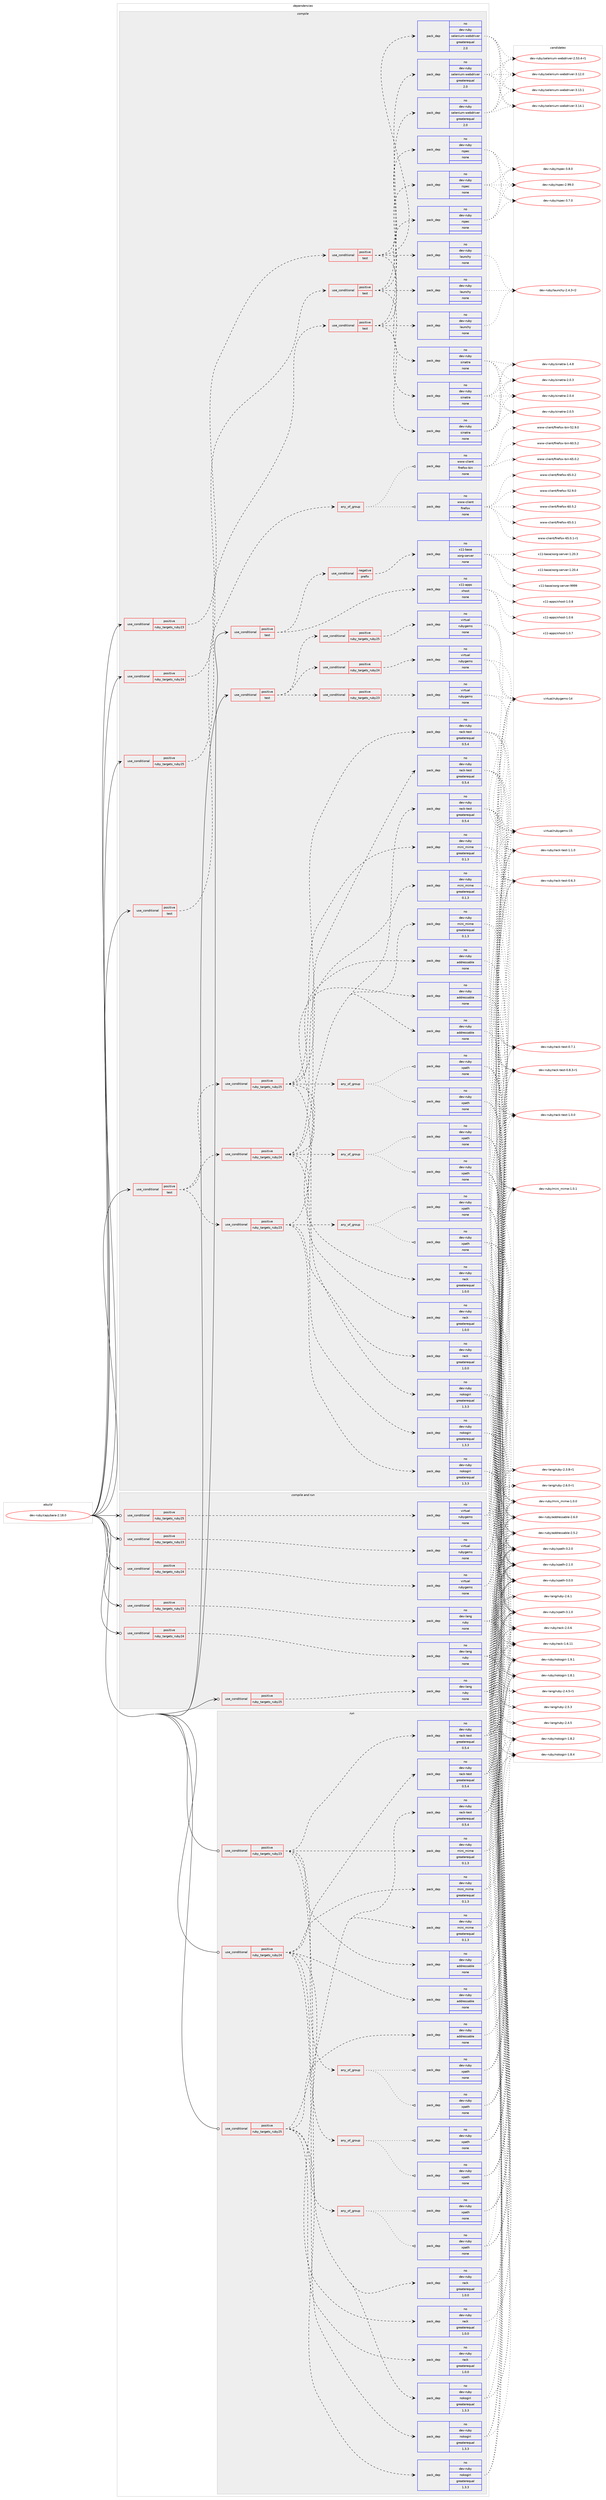digraph prolog {

# *************
# Graph options
# *************

newrank=true;
concentrate=true;
compound=true;
graph [rankdir=LR,fontname=Helvetica,fontsize=10,ranksep=1.5];#, ranksep=2.5, nodesep=0.2];
edge  [arrowhead=vee];
node  [fontname=Helvetica,fontsize=10];

# **********
# The ebuild
# **********

subgraph cluster_leftcol {
color=gray;
rank=same;
label=<<i>ebuild</i>>;
id [label="dev-ruby/capybara-2.18.0", color=red, width=4, href="../dev-ruby/capybara-2.18.0.svg"];
}

# ****************
# The dependencies
# ****************

subgraph cluster_midcol {
color=gray;
label=<<i>dependencies</i>>;
subgraph cluster_compile {
fillcolor="#eeeeee";
style=filled;
label=<<i>compile</i>>;
subgraph cond395762 {
dependency1485475 [label=<<TABLE BORDER="0" CELLBORDER="1" CELLSPACING="0" CELLPADDING="4"><TR><TD ROWSPAN="3" CELLPADDING="10">use_conditional</TD></TR><TR><TD>positive</TD></TR><TR><TD>ruby_targets_ruby23</TD></TR></TABLE>>, shape=none, color=red];
subgraph cond395763 {
dependency1485476 [label=<<TABLE BORDER="0" CELLBORDER="1" CELLSPACING="0" CELLPADDING="4"><TR><TD ROWSPAN="3" CELLPADDING="10">use_conditional</TD></TR><TR><TD>positive</TD></TR><TR><TD>test</TD></TR></TABLE>>, shape=none, color=red];
subgraph pack1066281 {
dependency1485477 [label=<<TABLE BORDER="0" CELLBORDER="1" CELLSPACING="0" CELLPADDING="4" WIDTH="220"><TR><TD ROWSPAN="6" CELLPADDING="30">pack_dep</TD></TR><TR><TD WIDTH="110">no</TD></TR><TR><TD>dev-ruby</TD></TR><TR><TD>rspec</TD></TR><TR><TD>none</TD></TR><TR><TD></TD></TR></TABLE>>, shape=none, color=blue];
}
dependency1485476:e -> dependency1485477:w [weight=20,style="dashed",arrowhead="vee"];
subgraph pack1066282 {
dependency1485478 [label=<<TABLE BORDER="0" CELLBORDER="1" CELLSPACING="0" CELLPADDING="4" WIDTH="220"><TR><TD ROWSPAN="6" CELLPADDING="30">pack_dep</TD></TR><TR><TD WIDTH="110">no</TD></TR><TR><TD>dev-ruby</TD></TR><TR><TD>launchy</TD></TR><TR><TD>none</TD></TR><TR><TD></TD></TR></TABLE>>, shape=none, color=blue];
}
dependency1485476:e -> dependency1485478:w [weight=20,style="dashed",arrowhead="vee"];
subgraph pack1066283 {
dependency1485479 [label=<<TABLE BORDER="0" CELLBORDER="1" CELLSPACING="0" CELLPADDING="4" WIDTH="220"><TR><TD ROWSPAN="6" CELLPADDING="30">pack_dep</TD></TR><TR><TD WIDTH="110">no</TD></TR><TR><TD>dev-ruby</TD></TR><TR><TD>selenium-webdriver</TD></TR><TR><TD>greaterequal</TD></TR><TR><TD>2.0</TD></TR></TABLE>>, shape=none, color=blue];
}
dependency1485476:e -> dependency1485479:w [weight=20,style="dashed",arrowhead="vee"];
subgraph pack1066284 {
dependency1485480 [label=<<TABLE BORDER="0" CELLBORDER="1" CELLSPACING="0" CELLPADDING="4" WIDTH="220"><TR><TD ROWSPAN="6" CELLPADDING="30">pack_dep</TD></TR><TR><TD WIDTH="110">no</TD></TR><TR><TD>dev-ruby</TD></TR><TR><TD>sinatra</TD></TR><TR><TD>none</TD></TR><TR><TD></TD></TR></TABLE>>, shape=none, color=blue];
}
dependency1485476:e -> dependency1485480:w [weight=20,style="dashed",arrowhead="vee"];
}
dependency1485475:e -> dependency1485476:w [weight=20,style="dashed",arrowhead="vee"];
}
id:e -> dependency1485475:w [weight=20,style="solid",arrowhead="vee"];
subgraph cond395764 {
dependency1485481 [label=<<TABLE BORDER="0" CELLBORDER="1" CELLSPACING="0" CELLPADDING="4"><TR><TD ROWSPAN="3" CELLPADDING="10">use_conditional</TD></TR><TR><TD>positive</TD></TR><TR><TD>ruby_targets_ruby24</TD></TR></TABLE>>, shape=none, color=red];
subgraph cond395765 {
dependency1485482 [label=<<TABLE BORDER="0" CELLBORDER="1" CELLSPACING="0" CELLPADDING="4"><TR><TD ROWSPAN="3" CELLPADDING="10">use_conditional</TD></TR><TR><TD>positive</TD></TR><TR><TD>test</TD></TR></TABLE>>, shape=none, color=red];
subgraph pack1066285 {
dependency1485483 [label=<<TABLE BORDER="0" CELLBORDER="1" CELLSPACING="0" CELLPADDING="4" WIDTH="220"><TR><TD ROWSPAN="6" CELLPADDING="30">pack_dep</TD></TR><TR><TD WIDTH="110">no</TD></TR><TR><TD>dev-ruby</TD></TR><TR><TD>rspec</TD></TR><TR><TD>none</TD></TR><TR><TD></TD></TR></TABLE>>, shape=none, color=blue];
}
dependency1485482:e -> dependency1485483:w [weight=20,style="dashed",arrowhead="vee"];
subgraph pack1066286 {
dependency1485484 [label=<<TABLE BORDER="0" CELLBORDER="1" CELLSPACING="0" CELLPADDING="4" WIDTH="220"><TR><TD ROWSPAN="6" CELLPADDING="30">pack_dep</TD></TR><TR><TD WIDTH="110">no</TD></TR><TR><TD>dev-ruby</TD></TR><TR><TD>launchy</TD></TR><TR><TD>none</TD></TR><TR><TD></TD></TR></TABLE>>, shape=none, color=blue];
}
dependency1485482:e -> dependency1485484:w [weight=20,style="dashed",arrowhead="vee"];
subgraph pack1066287 {
dependency1485485 [label=<<TABLE BORDER="0" CELLBORDER="1" CELLSPACING="0" CELLPADDING="4" WIDTH="220"><TR><TD ROWSPAN="6" CELLPADDING="30">pack_dep</TD></TR><TR><TD WIDTH="110">no</TD></TR><TR><TD>dev-ruby</TD></TR><TR><TD>selenium-webdriver</TD></TR><TR><TD>greaterequal</TD></TR><TR><TD>2.0</TD></TR></TABLE>>, shape=none, color=blue];
}
dependency1485482:e -> dependency1485485:w [weight=20,style="dashed",arrowhead="vee"];
subgraph pack1066288 {
dependency1485486 [label=<<TABLE BORDER="0" CELLBORDER="1" CELLSPACING="0" CELLPADDING="4" WIDTH="220"><TR><TD ROWSPAN="6" CELLPADDING="30">pack_dep</TD></TR><TR><TD WIDTH="110">no</TD></TR><TR><TD>dev-ruby</TD></TR><TR><TD>sinatra</TD></TR><TR><TD>none</TD></TR><TR><TD></TD></TR></TABLE>>, shape=none, color=blue];
}
dependency1485482:e -> dependency1485486:w [weight=20,style="dashed",arrowhead="vee"];
}
dependency1485481:e -> dependency1485482:w [weight=20,style="dashed",arrowhead="vee"];
}
id:e -> dependency1485481:w [weight=20,style="solid",arrowhead="vee"];
subgraph cond395766 {
dependency1485487 [label=<<TABLE BORDER="0" CELLBORDER="1" CELLSPACING="0" CELLPADDING="4"><TR><TD ROWSPAN="3" CELLPADDING="10">use_conditional</TD></TR><TR><TD>positive</TD></TR><TR><TD>ruby_targets_ruby25</TD></TR></TABLE>>, shape=none, color=red];
subgraph cond395767 {
dependency1485488 [label=<<TABLE BORDER="0" CELLBORDER="1" CELLSPACING="0" CELLPADDING="4"><TR><TD ROWSPAN="3" CELLPADDING="10">use_conditional</TD></TR><TR><TD>positive</TD></TR><TR><TD>test</TD></TR></TABLE>>, shape=none, color=red];
subgraph pack1066289 {
dependency1485489 [label=<<TABLE BORDER="0" CELLBORDER="1" CELLSPACING="0" CELLPADDING="4" WIDTH="220"><TR><TD ROWSPAN="6" CELLPADDING="30">pack_dep</TD></TR><TR><TD WIDTH="110">no</TD></TR><TR><TD>dev-ruby</TD></TR><TR><TD>rspec</TD></TR><TR><TD>none</TD></TR><TR><TD></TD></TR></TABLE>>, shape=none, color=blue];
}
dependency1485488:e -> dependency1485489:w [weight=20,style="dashed",arrowhead="vee"];
subgraph pack1066290 {
dependency1485490 [label=<<TABLE BORDER="0" CELLBORDER="1" CELLSPACING="0" CELLPADDING="4" WIDTH="220"><TR><TD ROWSPAN="6" CELLPADDING="30">pack_dep</TD></TR><TR><TD WIDTH="110">no</TD></TR><TR><TD>dev-ruby</TD></TR><TR><TD>launchy</TD></TR><TR><TD>none</TD></TR><TR><TD></TD></TR></TABLE>>, shape=none, color=blue];
}
dependency1485488:e -> dependency1485490:w [weight=20,style="dashed",arrowhead="vee"];
subgraph pack1066291 {
dependency1485491 [label=<<TABLE BORDER="0" CELLBORDER="1" CELLSPACING="0" CELLPADDING="4" WIDTH="220"><TR><TD ROWSPAN="6" CELLPADDING="30">pack_dep</TD></TR><TR><TD WIDTH="110">no</TD></TR><TR><TD>dev-ruby</TD></TR><TR><TD>selenium-webdriver</TD></TR><TR><TD>greaterequal</TD></TR><TR><TD>2.0</TD></TR></TABLE>>, shape=none, color=blue];
}
dependency1485488:e -> dependency1485491:w [weight=20,style="dashed",arrowhead="vee"];
subgraph pack1066292 {
dependency1485492 [label=<<TABLE BORDER="0" CELLBORDER="1" CELLSPACING="0" CELLPADDING="4" WIDTH="220"><TR><TD ROWSPAN="6" CELLPADDING="30">pack_dep</TD></TR><TR><TD WIDTH="110">no</TD></TR><TR><TD>dev-ruby</TD></TR><TR><TD>sinatra</TD></TR><TR><TD>none</TD></TR><TR><TD></TD></TR></TABLE>>, shape=none, color=blue];
}
dependency1485488:e -> dependency1485492:w [weight=20,style="dashed",arrowhead="vee"];
}
dependency1485487:e -> dependency1485488:w [weight=20,style="dashed",arrowhead="vee"];
}
id:e -> dependency1485487:w [weight=20,style="solid",arrowhead="vee"];
subgraph cond395768 {
dependency1485493 [label=<<TABLE BORDER="0" CELLBORDER="1" CELLSPACING="0" CELLPADDING="4"><TR><TD ROWSPAN="3" CELLPADDING="10">use_conditional</TD></TR><TR><TD>positive</TD></TR><TR><TD>test</TD></TR></TABLE>>, shape=none, color=red];
subgraph any22844 {
dependency1485494 [label=<<TABLE BORDER="0" CELLBORDER="1" CELLSPACING="0" CELLPADDING="4"><TR><TD CELLPADDING="10">any_of_group</TD></TR></TABLE>>, shape=none, color=red];subgraph pack1066293 {
dependency1485495 [label=<<TABLE BORDER="0" CELLBORDER="1" CELLSPACING="0" CELLPADDING="4" WIDTH="220"><TR><TD ROWSPAN="6" CELLPADDING="30">pack_dep</TD></TR><TR><TD WIDTH="110">no</TD></TR><TR><TD>www-client</TD></TR><TR><TD>firefox</TD></TR><TR><TD>none</TD></TR><TR><TD></TD></TR></TABLE>>, shape=none, color=blue];
}
dependency1485494:e -> dependency1485495:w [weight=20,style="dotted",arrowhead="oinv"];
subgraph pack1066294 {
dependency1485496 [label=<<TABLE BORDER="0" CELLBORDER="1" CELLSPACING="0" CELLPADDING="4" WIDTH="220"><TR><TD ROWSPAN="6" CELLPADDING="30">pack_dep</TD></TR><TR><TD WIDTH="110">no</TD></TR><TR><TD>www-client</TD></TR><TR><TD>firefox-bin</TD></TR><TR><TD>none</TD></TR><TR><TD></TD></TR></TABLE>>, shape=none, color=blue];
}
dependency1485494:e -> dependency1485496:w [weight=20,style="dotted",arrowhead="oinv"];
}
dependency1485493:e -> dependency1485494:w [weight=20,style="dashed",arrowhead="vee"];
}
id:e -> dependency1485493:w [weight=20,style="solid",arrowhead="vee"];
subgraph cond395769 {
dependency1485497 [label=<<TABLE BORDER="0" CELLBORDER="1" CELLSPACING="0" CELLPADDING="4"><TR><TD ROWSPAN="3" CELLPADDING="10">use_conditional</TD></TR><TR><TD>positive</TD></TR><TR><TD>test</TD></TR></TABLE>>, shape=none, color=red];
subgraph cond395770 {
dependency1485498 [label=<<TABLE BORDER="0" CELLBORDER="1" CELLSPACING="0" CELLPADDING="4"><TR><TD ROWSPAN="3" CELLPADDING="10">use_conditional</TD></TR><TR><TD>negative</TD></TR><TR><TD>prefix</TD></TR></TABLE>>, shape=none, color=red];
subgraph pack1066295 {
dependency1485499 [label=<<TABLE BORDER="0" CELLBORDER="1" CELLSPACING="0" CELLPADDING="4" WIDTH="220"><TR><TD ROWSPAN="6" CELLPADDING="30">pack_dep</TD></TR><TR><TD WIDTH="110">no</TD></TR><TR><TD>x11-base</TD></TR><TR><TD>xorg-server</TD></TR><TR><TD>none</TD></TR><TR><TD></TD></TR></TABLE>>, shape=none, color=blue];
}
dependency1485498:e -> dependency1485499:w [weight=20,style="dashed",arrowhead="vee"];
}
dependency1485497:e -> dependency1485498:w [weight=20,style="dashed",arrowhead="vee"];
subgraph pack1066296 {
dependency1485500 [label=<<TABLE BORDER="0" CELLBORDER="1" CELLSPACING="0" CELLPADDING="4" WIDTH="220"><TR><TD ROWSPAN="6" CELLPADDING="30">pack_dep</TD></TR><TR><TD WIDTH="110">no</TD></TR><TR><TD>x11-apps</TD></TR><TR><TD>xhost</TD></TR><TR><TD>none</TD></TR><TR><TD></TD></TR></TABLE>>, shape=none, color=blue];
}
dependency1485497:e -> dependency1485500:w [weight=20,style="dashed",arrowhead="vee"];
}
id:e -> dependency1485497:w [weight=20,style="solid",arrowhead="vee"];
subgraph cond395771 {
dependency1485501 [label=<<TABLE BORDER="0" CELLBORDER="1" CELLSPACING="0" CELLPADDING="4"><TR><TD ROWSPAN="3" CELLPADDING="10">use_conditional</TD></TR><TR><TD>positive</TD></TR><TR><TD>test</TD></TR></TABLE>>, shape=none, color=red];
subgraph cond395772 {
dependency1485502 [label=<<TABLE BORDER="0" CELLBORDER="1" CELLSPACING="0" CELLPADDING="4"><TR><TD ROWSPAN="3" CELLPADDING="10">use_conditional</TD></TR><TR><TD>positive</TD></TR><TR><TD>ruby_targets_ruby23</TD></TR></TABLE>>, shape=none, color=red];
subgraph pack1066297 {
dependency1485503 [label=<<TABLE BORDER="0" CELLBORDER="1" CELLSPACING="0" CELLPADDING="4" WIDTH="220"><TR><TD ROWSPAN="6" CELLPADDING="30">pack_dep</TD></TR><TR><TD WIDTH="110">no</TD></TR><TR><TD>dev-ruby</TD></TR><TR><TD>addressable</TD></TR><TR><TD>none</TD></TR><TR><TD></TD></TR></TABLE>>, shape=none, color=blue];
}
dependency1485502:e -> dependency1485503:w [weight=20,style="dashed",arrowhead="vee"];
subgraph pack1066298 {
dependency1485504 [label=<<TABLE BORDER="0" CELLBORDER="1" CELLSPACING="0" CELLPADDING="4" WIDTH="220"><TR><TD ROWSPAN="6" CELLPADDING="30">pack_dep</TD></TR><TR><TD WIDTH="110">no</TD></TR><TR><TD>dev-ruby</TD></TR><TR><TD>mini_mime</TD></TR><TR><TD>greaterequal</TD></TR><TR><TD>0.1.3</TD></TR></TABLE>>, shape=none, color=blue];
}
dependency1485502:e -> dependency1485504:w [weight=20,style="dashed",arrowhead="vee"];
subgraph pack1066299 {
dependency1485505 [label=<<TABLE BORDER="0" CELLBORDER="1" CELLSPACING="0" CELLPADDING="4" WIDTH="220"><TR><TD ROWSPAN="6" CELLPADDING="30">pack_dep</TD></TR><TR><TD WIDTH="110">no</TD></TR><TR><TD>dev-ruby</TD></TR><TR><TD>nokogiri</TD></TR><TR><TD>greaterequal</TD></TR><TR><TD>1.3.3</TD></TR></TABLE>>, shape=none, color=blue];
}
dependency1485502:e -> dependency1485505:w [weight=20,style="dashed",arrowhead="vee"];
subgraph pack1066300 {
dependency1485506 [label=<<TABLE BORDER="0" CELLBORDER="1" CELLSPACING="0" CELLPADDING="4" WIDTH="220"><TR><TD ROWSPAN="6" CELLPADDING="30">pack_dep</TD></TR><TR><TD WIDTH="110">no</TD></TR><TR><TD>dev-ruby</TD></TR><TR><TD>rack</TD></TR><TR><TD>greaterequal</TD></TR><TR><TD>1.0.0</TD></TR></TABLE>>, shape=none, color=blue];
}
dependency1485502:e -> dependency1485506:w [weight=20,style="dashed",arrowhead="vee"];
subgraph pack1066301 {
dependency1485507 [label=<<TABLE BORDER="0" CELLBORDER="1" CELLSPACING="0" CELLPADDING="4" WIDTH="220"><TR><TD ROWSPAN="6" CELLPADDING="30">pack_dep</TD></TR><TR><TD WIDTH="110">no</TD></TR><TR><TD>dev-ruby</TD></TR><TR><TD>rack-test</TD></TR><TR><TD>greaterequal</TD></TR><TR><TD>0.5.4</TD></TR></TABLE>>, shape=none, color=blue];
}
dependency1485502:e -> dependency1485507:w [weight=20,style="dashed",arrowhead="vee"];
subgraph any22845 {
dependency1485508 [label=<<TABLE BORDER="0" CELLBORDER="1" CELLSPACING="0" CELLPADDING="4"><TR><TD CELLPADDING="10">any_of_group</TD></TR></TABLE>>, shape=none, color=red];subgraph pack1066302 {
dependency1485509 [label=<<TABLE BORDER="0" CELLBORDER="1" CELLSPACING="0" CELLPADDING="4" WIDTH="220"><TR><TD ROWSPAN="6" CELLPADDING="30">pack_dep</TD></TR><TR><TD WIDTH="110">no</TD></TR><TR><TD>dev-ruby</TD></TR><TR><TD>xpath</TD></TR><TR><TD>none</TD></TR><TR><TD></TD></TR></TABLE>>, shape=none, color=blue];
}
dependency1485508:e -> dependency1485509:w [weight=20,style="dotted",arrowhead="oinv"];
subgraph pack1066303 {
dependency1485510 [label=<<TABLE BORDER="0" CELLBORDER="1" CELLSPACING="0" CELLPADDING="4" WIDTH="220"><TR><TD ROWSPAN="6" CELLPADDING="30">pack_dep</TD></TR><TR><TD WIDTH="110">no</TD></TR><TR><TD>dev-ruby</TD></TR><TR><TD>xpath</TD></TR><TR><TD>none</TD></TR><TR><TD></TD></TR></TABLE>>, shape=none, color=blue];
}
dependency1485508:e -> dependency1485510:w [weight=20,style="dotted",arrowhead="oinv"];
}
dependency1485502:e -> dependency1485508:w [weight=20,style="dashed",arrowhead="vee"];
}
dependency1485501:e -> dependency1485502:w [weight=20,style="dashed",arrowhead="vee"];
subgraph cond395773 {
dependency1485511 [label=<<TABLE BORDER="0" CELLBORDER="1" CELLSPACING="0" CELLPADDING="4"><TR><TD ROWSPAN="3" CELLPADDING="10">use_conditional</TD></TR><TR><TD>positive</TD></TR><TR><TD>ruby_targets_ruby24</TD></TR></TABLE>>, shape=none, color=red];
subgraph pack1066304 {
dependency1485512 [label=<<TABLE BORDER="0" CELLBORDER="1" CELLSPACING="0" CELLPADDING="4" WIDTH="220"><TR><TD ROWSPAN="6" CELLPADDING="30">pack_dep</TD></TR><TR><TD WIDTH="110">no</TD></TR><TR><TD>dev-ruby</TD></TR><TR><TD>addressable</TD></TR><TR><TD>none</TD></TR><TR><TD></TD></TR></TABLE>>, shape=none, color=blue];
}
dependency1485511:e -> dependency1485512:w [weight=20,style="dashed",arrowhead="vee"];
subgraph pack1066305 {
dependency1485513 [label=<<TABLE BORDER="0" CELLBORDER="1" CELLSPACING="0" CELLPADDING="4" WIDTH="220"><TR><TD ROWSPAN="6" CELLPADDING="30">pack_dep</TD></TR><TR><TD WIDTH="110">no</TD></TR><TR><TD>dev-ruby</TD></TR><TR><TD>mini_mime</TD></TR><TR><TD>greaterequal</TD></TR><TR><TD>0.1.3</TD></TR></TABLE>>, shape=none, color=blue];
}
dependency1485511:e -> dependency1485513:w [weight=20,style="dashed",arrowhead="vee"];
subgraph pack1066306 {
dependency1485514 [label=<<TABLE BORDER="0" CELLBORDER="1" CELLSPACING="0" CELLPADDING="4" WIDTH="220"><TR><TD ROWSPAN="6" CELLPADDING="30">pack_dep</TD></TR><TR><TD WIDTH="110">no</TD></TR><TR><TD>dev-ruby</TD></TR><TR><TD>nokogiri</TD></TR><TR><TD>greaterequal</TD></TR><TR><TD>1.3.3</TD></TR></TABLE>>, shape=none, color=blue];
}
dependency1485511:e -> dependency1485514:w [weight=20,style="dashed",arrowhead="vee"];
subgraph pack1066307 {
dependency1485515 [label=<<TABLE BORDER="0" CELLBORDER="1" CELLSPACING="0" CELLPADDING="4" WIDTH="220"><TR><TD ROWSPAN="6" CELLPADDING="30">pack_dep</TD></TR><TR><TD WIDTH="110">no</TD></TR><TR><TD>dev-ruby</TD></TR><TR><TD>rack</TD></TR><TR><TD>greaterequal</TD></TR><TR><TD>1.0.0</TD></TR></TABLE>>, shape=none, color=blue];
}
dependency1485511:e -> dependency1485515:w [weight=20,style="dashed",arrowhead="vee"];
subgraph pack1066308 {
dependency1485516 [label=<<TABLE BORDER="0" CELLBORDER="1" CELLSPACING="0" CELLPADDING="4" WIDTH="220"><TR><TD ROWSPAN="6" CELLPADDING="30">pack_dep</TD></TR><TR><TD WIDTH="110">no</TD></TR><TR><TD>dev-ruby</TD></TR><TR><TD>rack-test</TD></TR><TR><TD>greaterequal</TD></TR><TR><TD>0.5.4</TD></TR></TABLE>>, shape=none, color=blue];
}
dependency1485511:e -> dependency1485516:w [weight=20,style="dashed",arrowhead="vee"];
subgraph any22846 {
dependency1485517 [label=<<TABLE BORDER="0" CELLBORDER="1" CELLSPACING="0" CELLPADDING="4"><TR><TD CELLPADDING="10">any_of_group</TD></TR></TABLE>>, shape=none, color=red];subgraph pack1066309 {
dependency1485518 [label=<<TABLE BORDER="0" CELLBORDER="1" CELLSPACING="0" CELLPADDING="4" WIDTH="220"><TR><TD ROWSPAN="6" CELLPADDING="30">pack_dep</TD></TR><TR><TD WIDTH="110">no</TD></TR><TR><TD>dev-ruby</TD></TR><TR><TD>xpath</TD></TR><TR><TD>none</TD></TR><TR><TD></TD></TR></TABLE>>, shape=none, color=blue];
}
dependency1485517:e -> dependency1485518:w [weight=20,style="dotted",arrowhead="oinv"];
subgraph pack1066310 {
dependency1485519 [label=<<TABLE BORDER="0" CELLBORDER="1" CELLSPACING="0" CELLPADDING="4" WIDTH="220"><TR><TD ROWSPAN="6" CELLPADDING="30">pack_dep</TD></TR><TR><TD WIDTH="110">no</TD></TR><TR><TD>dev-ruby</TD></TR><TR><TD>xpath</TD></TR><TR><TD>none</TD></TR><TR><TD></TD></TR></TABLE>>, shape=none, color=blue];
}
dependency1485517:e -> dependency1485519:w [weight=20,style="dotted",arrowhead="oinv"];
}
dependency1485511:e -> dependency1485517:w [weight=20,style="dashed",arrowhead="vee"];
}
dependency1485501:e -> dependency1485511:w [weight=20,style="dashed",arrowhead="vee"];
subgraph cond395774 {
dependency1485520 [label=<<TABLE BORDER="0" CELLBORDER="1" CELLSPACING="0" CELLPADDING="4"><TR><TD ROWSPAN="3" CELLPADDING="10">use_conditional</TD></TR><TR><TD>positive</TD></TR><TR><TD>ruby_targets_ruby25</TD></TR></TABLE>>, shape=none, color=red];
subgraph pack1066311 {
dependency1485521 [label=<<TABLE BORDER="0" CELLBORDER="1" CELLSPACING="0" CELLPADDING="4" WIDTH="220"><TR><TD ROWSPAN="6" CELLPADDING="30">pack_dep</TD></TR><TR><TD WIDTH="110">no</TD></TR><TR><TD>dev-ruby</TD></TR><TR><TD>addressable</TD></TR><TR><TD>none</TD></TR><TR><TD></TD></TR></TABLE>>, shape=none, color=blue];
}
dependency1485520:e -> dependency1485521:w [weight=20,style="dashed",arrowhead="vee"];
subgraph pack1066312 {
dependency1485522 [label=<<TABLE BORDER="0" CELLBORDER="1" CELLSPACING="0" CELLPADDING="4" WIDTH="220"><TR><TD ROWSPAN="6" CELLPADDING="30">pack_dep</TD></TR><TR><TD WIDTH="110">no</TD></TR><TR><TD>dev-ruby</TD></TR><TR><TD>mini_mime</TD></TR><TR><TD>greaterequal</TD></TR><TR><TD>0.1.3</TD></TR></TABLE>>, shape=none, color=blue];
}
dependency1485520:e -> dependency1485522:w [weight=20,style="dashed",arrowhead="vee"];
subgraph pack1066313 {
dependency1485523 [label=<<TABLE BORDER="0" CELLBORDER="1" CELLSPACING="0" CELLPADDING="4" WIDTH="220"><TR><TD ROWSPAN="6" CELLPADDING="30">pack_dep</TD></TR><TR><TD WIDTH="110">no</TD></TR><TR><TD>dev-ruby</TD></TR><TR><TD>nokogiri</TD></TR><TR><TD>greaterequal</TD></TR><TR><TD>1.3.3</TD></TR></TABLE>>, shape=none, color=blue];
}
dependency1485520:e -> dependency1485523:w [weight=20,style="dashed",arrowhead="vee"];
subgraph pack1066314 {
dependency1485524 [label=<<TABLE BORDER="0" CELLBORDER="1" CELLSPACING="0" CELLPADDING="4" WIDTH="220"><TR><TD ROWSPAN="6" CELLPADDING="30">pack_dep</TD></TR><TR><TD WIDTH="110">no</TD></TR><TR><TD>dev-ruby</TD></TR><TR><TD>rack</TD></TR><TR><TD>greaterequal</TD></TR><TR><TD>1.0.0</TD></TR></TABLE>>, shape=none, color=blue];
}
dependency1485520:e -> dependency1485524:w [weight=20,style="dashed",arrowhead="vee"];
subgraph pack1066315 {
dependency1485525 [label=<<TABLE BORDER="0" CELLBORDER="1" CELLSPACING="0" CELLPADDING="4" WIDTH="220"><TR><TD ROWSPAN="6" CELLPADDING="30">pack_dep</TD></TR><TR><TD WIDTH="110">no</TD></TR><TR><TD>dev-ruby</TD></TR><TR><TD>rack-test</TD></TR><TR><TD>greaterequal</TD></TR><TR><TD>0.5.4</TD></TR></TABLE>>, shape=none, color=blue];
}
dependency1485520:e -> dependency1485525:w [weight=20,style="dashed",arrowhead="vee"];
subgraph any22847 {
dependency1485526 [label=<<TABLE BORDER="0" CELLBORDER="1" CELLSPACING="0" CELLPADDING="4"><TR><TD CELLPADDING="10">any_of_group</TD></TR></TABLE>>, shape=none, color=red];subgraph pack1066316 {
dependency1485527 [label=<<TABLE BORDER="0" CELLBORDER="1" CELLSPACING="0" CELLPADDING="4" WIDTH="220"><TR><TD ROWSPAN="6" CELLPADDING="30">pack_dep</TD></TR><TR><TD WIDTH="110">no</TD></TR><TR><TD>dev-ruby</TD></TR><TR><TD>xpath</TD></TR><TR><TD>none</TD></TR><TR><TD></TD></TR></TABLE>>, shape=none, color=blue];
}
dependency1485526:e -> dependency1485527:w [weight=20,style="dotted",arrowhead="oinv"];
subgraph pack1066317 {
dependency1485528 [label=<<TABLE BORDER="0" CELLBORDER="1" CELLSPACING="0" CELLPADDING="4" WIDTH="220"><TR><TD ROWSPAN="6" CELLPADDING="30">pack_dep</TD></TR><TR><TD WIDTH="110">no</TD></TR><TR><TD>dev-ruby</TD></TR><TR><TD>xpath</TD></TR><TR><TD>none</TD></TR><TR><TD></TD></TR></TABLE>>, shape=none, color=blue];
}
dependency1485526:e -> dependency1485528:w [weight=20,style="dotted",arrowhead="oinv"];
}
dependency1485520:e -> dependency1485526:w [weight=20,style="dashed",arrowhead="vee"];
}
dependency1485501:e -> dependency1485520:w [weight=20,style="dashed",arrowhead="vee"];
}
id:e -> dependency1485501:w [weight=20,style="solid",arrowhead="vee"];
subgraph cond395775 {
dependency1485529 [label=<<TABLE BORDER="0" CELLBORDER="1" CELLSPACING="0" CELLPADDING="4"><TR><TD ROWSPAN="3" CELLPADDING="10">use_conditional</TD></TR><TR><TD>positive</TD></TR><TR><TD>test</TD></TR></TABLE>>, shape=none, color=red];
subgraph cond395776 {
dependency1485530 [label=<<TABLE BORDER="0" CELLBORDER="1" CELLSPACING="0" CELLPADDING="4"><TR><TD ROWSPAN="3" CELLPADDING="10">use_conditional</TD></TR><TR><TD>positive</TD></TR><TR><TD>ruby_targets_ruby23</TD></TR></TABLE>>, shape=none, color=red];
subgraph pack1066318 {
dependency1485531 [label=<<TABLE BORDER="0" CELLBORDER="1" CELLSPACING="0" CELLPADDING="4" WIDTH="220"><TR><TD ROWSPAN="6" CELLPADDING="30">pack_dep</TD></TR><TR><TD WIDTH="110">no</TD></TR><TR><TD>virtual</TD></TR><TR><TD>rubygems</TD></TR><TR><TD>none</TD></TR><TR><TD></TD></TR></TABLE>>, shape=none, color=blue];
}
dependency1485530:e -> dependency1485531:w [weight=20,style="dashed",arrowhead="vee"];
}
dependency1485529:e -> dependency1485530:w [weight=20,style="dashed",arrowhead="vee"];
subgraph cond395777 {
dependency1485532 [label=<<TABLE BORDER="0" CELLBORDER="1" CELLSPACING="0" CELLPADDING="4"><TR><TD ROWSPAN="3" CELLPADDING="10">use_conditional</TD></TR><TR><TD>positive</TD></TR><TR><TD>ruby_targets_ruby24</TD></TR></TABLE>>, shape=none, color=red];
subgraph pack1066319 {
dependency1485533 [label=<<TABLE BORDER="0" CELLBORDER="1" CELLSPACING="0" CELLPADDING="4" WIDTH="220"><TR><TD ROWSPAN="6" CELLPADDING="30">pack_dep</TD></TR><TR><TD WIDTH="110">no</TD></TR><TR><TD>virtual</TD></TR><TR><TD>rubygems</TD></TR><TR><TD>none</TD></TR><TR><TD></TD></TR></TABLE>>, shape=none, color=blue];
}
dependency1485532:e -> dependency1485533:w [weight=20,style="dashed",arrowhead="vee"];
}
dependency1485529:e -> dependency1485532:w [weight=20,style="dashed",arrowhead="vee"];
subgraph cond395778 {
dependency1485534 [label=<<TABLE BORDER="0" CELLBORDER="1" CELLSPACING="0" CELLPADDING="4"><TR><TD ROWSPAN="3" CELLPADDING="10">use_conditional</TD></TR><TR><TD>positive</TD></TR><TR><TD>ruby_targets_ruby25</TD></TR></TABLE>>, shape=none, color=red];
subgraph pack1066320 {
dependency1485535 [label=<<TABLE BORDER="0" CELLBORDER="1" CELLSPACING="0" CELLPADDING="4" WIDTH="220"><TR><TD ROWSPAN="6" CELLPADDING="30">pack_dep</TD></TR><TR><TD WIDTH="110">no</TD></TR><TR><TD>virtual</TD></TR><TR><TD>rubygems</TD></TR><TR><TD>none</TD></TR><TR><TD></TD></TR></TABLE>>, shape=none, color=blue];
}
dependency1485534:e -> dependency1485535:w [weight=20,style="dashed",arrowhead="vee"];
}
dependency1485529:e -> dependency1485534:w [weight=20,style="dashed",arrowhead="vee"];
}
id:e -> dependency1485529:w [weight=20,style="solid",arrowhead="vee"];
}
subgraph cluster_compileandrun {
fillcolor="#eeeeee";
style=filled;
label=<<i>compile and run</i>>;
subgraph cond395779 {
dependency1485536 [label=<<TABLE BORDER="0" CELLBORDER="1" CELLSPACING="0" CELLPADDING="4"><TR><TD ROWSPAN="3" CELLPADDING="10">use_conditional</TD></TR><TR><TD>positive</TD></TR><TR><TD>ruby_targets_ruby23</TD></TR></TABLE>>, shape=none, color=red];
subgraph pack1066321 {
dependency1485537 [label=<<TABLE BORDER="0" CELLBORDER="1" CELLSPACING="0" CELLPADDING="4" WIDTH="220"><TR><TD ROWSPAN="6" CELLPADDING="30">pack_dep</TD></TR><TR><TD WIDTH="110">no</TD></TR><TR><TD>dev-lang</TD></TR><TR><TD>ruby</TD></TR><TR><TD>none</TD></TR><TR><TD></TD></TR></TABLE>>, shape=none, color=blue];
}
dependency1485536:e -> dependency1485537:w [weight=20,style="dashed",arrowhead="vee"];
}
id:e -> dependency1485536:w [weight=20,style="solid",arrowhead="odotvee"];
subgraph cond395780 {
dependency1485538 [label=<<TABLE BORDER="0" CELLBORDER="1" CELLSPACING="0" CELLPADDING="4"><TR><TD ROWSPAN="3" CELLPADDING="10">use_conditional</TD></TR><TR><TD>positive</TD></TR><TR><TD>ruby_targets_ruby23</TD></TR></TABLE>>, shape=none, color=red];
subgraph pack1066322 {
dependency1485539 [label=<<TABLE BORDER="0" CELLBORDER="1" CELLSPACING="0" CELLPADDING="4" WIDTH="220"><TR><TD ROWSPAN="6" CELLPADDING="30">pack_dep</TD></TR><TR><TD WIDTH="110">no</TD></TR><TR><TD>virtual</TD></TR><TR><TD>rubygems</TD></TR><TR><TD>none</TD></TR><TR><TD></TD></TR></TABLE>>, shape=none, color=blue];
}
dependency1485538:e -> dependency1485539:w [weight=20,style="dashed",arrowhead="vee"];
}
id:e -> dependency1485538:w [weight=20,style="solid",arrowhead="odotvee"];
subgraph cond395781 {
dependency1485540 [label=<<TABLE BORDER="0" CELLBORDER="1" CELLSPACING="0" CELLPADDING="4"><TR><TD ROWSPAN="3" CELLPADDING="10">use_conditional</TD></TR><TR><TD>positive</TD></TR><TR><TD>ruby_targets_ruby24</TD></TR></TABLE>>, shape=none, color=red];
subgraph pack1066323 {
dependency1485541 [label=<<TABLE BORDER="0" CELLBORDER="1" CELLSPACING="0" CELLPADDING="4" WIDTH="220"><TR><TD ROWSPAN="6" CELLPADDING="30">pack_dep</TD></TR><TR><TD WIDTH="110">no</TD></TR><TR><TD>dev-lang</TD></TR><TR><TD>ruby</TD></TR><TR><TD>none</TD></TR><TR><TD></TD></TR></TABLE>>, shape=none, color=blue];
}
dependency1485540:e -> dependency1485541:w [weight=20,style="dashed",arrowhead="vee"];
}
id:e -> dependency1485540:w [weight=20,style="solid",arrowhead="odotvee"];
subgraph cond395782 {
dependency1485542 [label=<<TABLE BORDER="0" CELLBORDER="1" CELLSPACING="0" CELLPADDING="4"><TR><TD ROWSPAN="3" CELLPADDING="10">use_conditional</TD></TR><TR><TD>positive</TD></TR><TR><TD>ruby_targets_ruby24</TD></TR></TABLE>>, shape=none, color=red];
subgraph pack1066324 {
dependency1485543 [label=<<TABLE BORDER="0" CELLBORDER="1" CELLSPACING="0" CELLPADDING="4" WIDTH="220"><TR><TD ROWSPAN="6" CELLPADDING="30">pack_dep</TD></TR><TR><TD WIDTH="110">no</TD></TR><TR><TD>virtual</TD></TR><TR><TD>rubygems</TD></TR><TR><TD>none</TD></TR><TR><TD></TD></TR></TABLE>>, shape=none, color=blue];
}
dependency1485542:e -> dependency1485543:w [weight=20,style="dashed",arrowhead="vee"];
}
id:e -> dependency1485542:w [weight=20,style="solid",arrowhead="odotvee"];
subgraph cond395783 {
dependency1485544 [label=<<TABLE BORDER="0" CELLBORDER="1" CELLSPACING="0" CELLPADDING="4"><TR><TD ROWSPAN="3" CELLPADDING="10">use_conditional</TD></TR><TR><TD>positive</TD></TR><TR><TD>ruby_targets_ruby25</TD></TR></TABLE>>, shape=none, color=red];
subgraph pack1066325 {
dependency1485545 [label=<<TABLE BORDER="0" CELLBORDER="1" CELLSPACING="0" CELLPADDING="4" WIDTH="220"><TR><TD ROWSPAN="6" CELLPADDING="30">pack_dep</TD></TR><TR><TD WIDTH="110">no</TD></TR><TR><TD>dev-lang</TD></TR><TR><TD>ruby</TD></TR><TR><TD>none</TD></TR><TR><TD></TD></TR></TABLE>>, shape=none, color=blue];
}
dependency1485544:e -> dependency1485545:w [weight=20,style="dashed",arrowhead="vee"];
}
id:e -> dependency1485544:w [weight=20,style="solid",arrowhead="odotvee"];
subgraph cond395784 {
dependency1485546 [label=<<TABLE BORDER="0" CELLBORDER="1" CELLSPACING="0" CELLPADDING="4"><TR><TD ROWSPAN="3" CELLPADDING="10">use_conditional</TD></TR><TR><TD>positive</TD></TR><TR><TD>ruby_targets_ruby25</TD></TR></TABLE>>, shape=none, color=red];
subgraph pack1066326 {
dependency1485547 [label=<<TABLE BORDER="0" CELLBORDER="1" CELLSPACING="0" CELLPADDING="4" WIDTH="220"><TR><TD ROWSPAN="6" CELLPADDING="30">pack_dep</TD></TR><TR><TD WIDTH="110">no</TD></TR><TR><TD>virtual</TD></TR><TR><TD>rubygems</TD></TR><TR><TD>none</TD></TR><TR><TD></TD></TR></TABLE>>, shape=none, color=blue];
}
dependency1485546:e -> dependency1485547:w [weight=20,style="dashed",arrowhead="vee"];
}
id:e -> dependency1485546:w [weight=20,style="solid",arrowhead="odotvee"];
}
subgraph cluster_run {
fillcolor="#eeeeee";
style=filled;
label=<<i>run</i>>;
subgraph cond395785 {
dependency1485548 [label=<<TABLE BORDER="0" CELLBORDER="1" CELLSPACING="0" CELLPADDING="4"><TR><TD ROWSPAN="3" CELLPADDING="10">use_conditional</TD></TR><TR><TD>positive</TD></TR><TR><TD>ruby_targets_ruby23</TD></TR></TABLE>>, shape=none, color=red];
subgraph pack1066327 {
dependency1485549 [label=<<TABLE BORDER="0" CELLBORDER="1" CELLSPACING="0" CELLPADDING="4" WIDTH="220"><TR><TD ROWSPAN="6" CELLPADDING="30">pack_dep</TD></TR><TR><TD WIDTH="110">no</TD></TR><TR><TD>dev-ruby</TD></TR><TR><TD>addressable</TD></TR><TR><TD>none</TD></TR><TR><TD></TD></TR></TABLE>>, shape=none, color=blue];
}
dependency1485548:e -> dependency1485549:w [weight=20,style="dashed",arrowhead="vee"];
subgraph pack1066328 {
dependency1485550 [label=<<TABLE BORDER="0" CELLBORDER="1" CELLSPACING="0" CELLPADDING="4" WIDTH="220"><TR><TD ROWSPAN="6" CELLPADDING="30">pack_dep</TD></TR><TR><TD WIDTH="110">no</TD></TR><TR><TD>dev-ruby</TD></TR><TR><TD>mini_mime</TD></TR><TR><TD>greaterequal</TD></TR><TR><TD>0.1.3</TD></TR></TABLE>>, shape=none, color=blue];
}
dependency1485548:e -> dependency1485550:w [weight=20,style="dashed",arrowhead="vee"];
subgraph pack1066329 {
dependency1485551 [label=<<TABLE BORDER="0" CELLBORDER="1" CELLSPACING="0" CELLPADDING="4" WIDTH="220"><TR><TD ROWSPAN="6" CELLPADDING="30">pack_dep</TD></TR><TR><TD WIDTH="110">no</TD></TR><TR><TD>dev-ruby</TD></TR><TR><TD>nokogiri</TD></TR><TR><TD>greaterequal</TD></TR><TR><TD>1.3.3</TD></TR></TABLE>>, shape=none, color=blue];
}
dependency1485548:e -> dependency1485551:w [weight=20,style="dashed",arrowhead="vee"];
subgraph pack1066330 {
dependency1485552 [label=<<TABLE BORDER="0" CELLBORDER="1" CELLSPACING="0" CELLPADDING="4" WIDTH="220"><TR><TD ROWSPAN="6" CELLPADDING="30">pack_dep</TD></TR><TR><TD WIDTH="110">no</TD></TR><TR><TD>dev-ruby</TD></TR><TR><TD>rack</TD></TR><TR><TD>greaterequal</TD></TR><TR><TD>1.0.0</TD></TR></TABLE>>, shape=none, color=blue];
}
dependency1485548:e -> dependency1485552:w [weight=20,style="dashed",arrowhead="vee"];
subgraph pack1066331 {
dependency1485553 [label=<<TABLE BORDER="0" CELLBORDER="1" CELLSPACING="0" CELLPADDING="4" WIDTH="220"><TR><TD ROWSPAN="6" CELLPADDING="30">pack_dep</TD></TR><TR><TD WIDTH="110">no</TD></TR><TR><TD>dev-ruby</TD></TR><TR><TD>rack-test</TD></TR><TR><TD>greaterequal</TD></TR><TR><TD>0.5.4</TD></TR></TABLE>>, shape=none, color=blue];
}
dependency1485548:e -> dependency1485553:w [weight=20,style="dashed",arrowhead="vee"];
subgraph any22848 {
dependency1485554 [label=<<TABLE BORDER="0" CELLBORDER="1" CELLSPACING="0" CELLPADDING="4"><TR><TD CELLPADDING="10">any_of_group</TD></TR></TABLE>>, shape=none, color=red];subgraph pack1066332 {
dependency1485555 [label=<<TABLE BORDER="0" CELLBORDER="1" CELLSPACING="0" CELLPADDING="4" WIDTH="220"><TR><TD ROWSPAN="6" CELLPADDING="30">pack_dep</TD></TR><TR><TD WIDTH="110">no</TD></TR><TR><TD>dev-ruby</TD></TR><TR><TD>xpath</TD></TR><TR><TD>none</TD></TR><TR><TD></TD></TR></TABLE>>, shape=none, color=blue];
}
dependency1485554:e -> dependency1485555:w [weight=20,style="dotted",arrowhead="oinv"];
subgraph pack1066333 {
dependency1485556 [label=<<TABLE BORDER="0" CELLBORDER="1" CELLSPACING="0" CELLPADDING="4" WIDTH="220"><TR><TD ROWSPAN="6" CELLPADDING="30">pack_dep</TD></TR><TR><TD WIDTH="110">no</TD></TR><TR><TD>dev-ruby</TD></TR><TR><TD>xpath</TD></TR><TR><TD>none</TD></TR><TR><TD></TD></TR></TABLE>>, shape=none, color=blue];
}
dependency1485554:e -> dependency1485556:w [weight=20,style="dotted",arrowhead="oinv"];
}
dependency1485548:e -> dependency1485554:w [weight=20,style="dashed",arrowhead="vee"];
}
id:e -> dependency1485548:w [weight=20,style="solid",arrowhead="odot"];
subgraph cond395786 {
dependency1485557 [label=<<TABLE BORDER="0" CELLBORDER="1" CELLSPACING="0" CELLPADDING="4"><TR><TD ROWSPAN="3" CELLPADDING="10">use_conditional</TD></TR><TR><TD>positive</TD></TR><TR><TD>ruby_targets_ruby24</TD></TR></TABLE>>, shape=none, color=red];
subgraph pack1066334 {
dependency1485558 [label=<<TABLE BORDER="0" CELLBORDER="1" CELLSPACING="0" CELLPADDING="4" WIDTH="220"><TR><TD ROWSPAN="6" CELLPADDING="30">pack_dep</TD></TR><TR><TD WIDTH="110">no</TD></TR><TR><TD>dev-ruby</TD></TR><TR><TD>addressable</TD></TR><TR><TD>none</TD></TR><TR><TD></TD></TR></TABLE>>, shape=none, color=blue];
}
dependency1485557:e -> dependency1485558:w [weight=20,style="dashed",arrowhead="vee"];
subgraph pack1066335 {
dependency1485559 [label=<<TABLE BORDER="0" CELLBORDER="1" CELLSPACING="0" CELLPADDING="4" WIDTH="220"><TR><TD ROWSPAN="6" CELLPADDING="30">pack_dep</TD></TR><TR><TD WIDTH="110">no</TD></TR><TR><TD>dev-ruby</TD></TR><TR><TD>mini_mime</TD></TR><TR><TD>greaterequal</TD></TR><TR><TD>0.1.3</TD></TR></TABLE>>, shape=none, color=blue];
}
dependency1485557:e -> dependency1485559:w [weight=20,style="dashed",arrowhead="vee"];
subgraph pack1066336 {
dependency1485560 [label=<<TABLE BORDER="0" CELLBORDER="1" CELLSPACING="0" CELLPADDING="4" WIDTH="220"><TR><TD ROWSPAN="6" CELLPADDING="30">pack_dep</TD></TR><TR><TD WIDTH="110">no</TD></TR><TR><TD>dev-ruby</TD></TR><TR><TD>nokogiri</TD></TR><TR><TD>greaterequal</TD></TR><TR><TD>1.3.3</TD></TR></TABLE>>, shape=none, color=blue];
}
dependency1485557:e -> dependency1485560:w [weight=20,style="dashed",arrowhead="vee"];
subgraph pack1066337 {
dependency1485561 [label=<<TABLE BORDER="0" CELLBORDER="1" CELLSPACING="0" CELLPADDING="4" WIDTH="220"><TR><TD ROWSPAN="6" CELLPADDING="30">pack_dep</TD></TR><TR><TD WIDTH="110">no</TD></TR><TR><TD>dev-ruby</TD></TR><TR><TD>rack</TD></TR><TR><TD>greaterequal</TD></TR><TR><TD>1.0.0</TD></TR></TABLE>>, shape=none, color=blue];
}
dependency1485557:e -> dependency1485561:w [weight=20,style="dashed",arrowhead="vee"];
subgraph pack1066338 {
dependency1485562 [label=<<TABLE BORDER="0" CELLBORDER="1" CELLSPACING="0" CELLPADDING="4" WIDTH="220"><TR><TD ROWSPAN="6" CELLPADDING="30">pack_dep</TD></TR><TR><TD WIDTH="110">no</TD></TR><TR><TD>dev-ruby</TD></TR><TR><TD>rack-test</TD></TR><TR><TD>greaterequal</TD></TR><TR><TD>0.5.4</TD></TR></TABLE>>, shape=none, color=blue];
}
dependency1485557:e -> dependency1485562:w [weight=20,style="dashed",arrowhead="vee"];
subgraph any22849 {
dependency1485563 [label=<<TABLE BORDER="0" CELLBORDER="1" CELLSPACING="0" CELLPADDING="4"><TR><TD CELLPADDING="10">any_of_group</TD></TR></TABLE>>, shape=none, color=red];subgraph pack1066339 {
dependency1485564 [label=<<TABLE BORDER="0" CELLBORDER="1" CELLSPACING="0" CELLPADDING="4" WIDTH="220"><TR><TD ROWSPAN="6" CELLPADDING="30">pack_dep</TD></TR><TR><TD WIDTH="110">no</TD></TR><TR><TD>dev-ruby</TD></TR><TR><TD>xpath</TD></TR><TR><TD>none</TD></TR><TR><TD></TD></TR></TABLE>>, shape=none, color=blue];
}
dependency1485563:e -> dependency1485564:w [weight=20,style="dotted",arrowhead="oinv"];
subgraph pack1066340 {
dependency1485565 [label=<<TABLE BORDER="0" CELLBORDER="1" CELLSPACING="0" CELLPADDING="4" WIDTH="220"><TR><TD ROWSPAN="6" CELLPADDING="30">pack_dep</TD></TR><TR><TD WIDTH="110">no</TD></TR><TR><TD>dev-ruby</TD></TR><TR><TD>xpath</TD></TR><TR><TD>none</TD></TR><TR><TD></TD></TR></TABLE>>, shape=none, color=blue];
}
dependency1485563:e -> dependency1485565:w [weight=20,style="dotted",arrowhead="oinv"];
}
dependency1485557:e -> dependency1485563:w [weight=20,style="dashed",arrowhead="vee"];
}
id:e -> dependency1485557:w [weight=20,style="solid",arrowhead="odot"];
subgraph cond395787 {
dependency1485566 [label=<<TABLE BORDER="0" CELLBORDER="1" CELLSPACING="0" CELLPADDING="4"><TR><TD ROWSPAN="3" CELLPADDING="10">use_conditional</TD></TR><TR><TD>positive</TD></TR><TR><TD>ruby_targets_ruby25</TD></TR></TABLE>>, shape=none, color=red];
subgraph pack1066341 {
dependency1485567 [label=<<TABLE BORDER="0" CELLBORDER="1" CELLSPACING="0" CELLPADDING="4" WIDTH="220"><TR><TD ROWSPAN="6" CELLPADDING="30">pack_dep</TD></TR><TR><TD WIDTH="110">no</TD></TR><TR><TD>dev-ruby</TD></TR><TR><TD>addressable</TD></TR><TR><TD>none</TD></TR><TR><TD></TD></TR></TABLE>>, shape=none, color=blue];
}
dependency1485566:e -> dependency1485567:w [weight=20,style="dashed",arrowhead="vee"];
subgraph pack1066342 {
dependency1485568 [label=<<TABLE BORDER="0" CELLBORDER="1" CELLSPACING="0" CELLPADDING="4" WIDTH="220"><TR><TD ROWSPAN="6" CELLPADDING="30">pack_dep</TD></TR><TR><TD WIDTH="110">no</TD></TR><TR><TD>dev-ruby</TD></TR><TR><TD>mini_mime</TD></TR><TR><TD>greaterequal</TD></TR><TR><TD>0.1.3</TD></TR></TABLE>>, shape=none, color=blue];
}
dependency1485566:e -> dependency1485568:w [weight=20,style="dashed",arrowhead="vee"];
subgraph pack1066343 {
dependency1485569 [label=<<TABLE BORDER="0" CELLBORDER="1" CELLSPACING="0" CELLPADDING="4" WIDTH="220"><TR><TD ROWSPAN="6" CELLPADDING="30">pack_dep</TD></TR><TR><TD WIDTH="110">no</TD></TR><TR><TD>dev-ruby</TD></TR><TR><TD>nokogiri</TD></TR><TR><TD>greaterequal</TD></TR><TR><TD>1.3.3</TD></TR></TABLE>>, shape=none, color=blue];
}
dependency1485566:e -> dependency1485569:w [weight=20,style="dashed",arrowhead="vee"];
subgraph pack1066344 {
dependency1485570 [label=<<TABLE BORDER="0" CELLBORDER="1" CELLSPACING="0" CELLPADDING="4" WIDTH="220"><TR><TD ROWSPAN="6" CELLPADDING="30">pack_dep</TD></TR><TR><TD WIDTH="110">no</TD></TR><TR><TD>dev-ruby</TD></TR><TR><TD>rack</TD></TR><TR><TD>greaterequal</TD></TR><TR><TD>1.0.0</TD></TR></TABLE>>, shape=none, color=blue];
}
dependency1485566:e -> dependency1485570:w [weight=20,style="dashed",arrowhead="vee"];
subgraph pack1066345 {
dependency1485571 [label=<<TABLE BORDER="0" CELLBORDER="1" CELLSPACING="0" CELLPADDING="4" WIDTH="220"><TR><TD ROWSPAN="6" CELLPADDING="30">pack_dep</TD></TR><TR><TD WIDTH="110">no</TD></TR><TR><TD>dev-ruby</TD></TR><TR><TD>rack-test</TD></TR><TR><TD>greaterequal</TD></TR><TR><TD>0.5.4</TD></TR></TABLE>>, shape=none, color=blue];
}
dependency1485566:e -> dependency1485571:w [weight=20,style="dashed",arrowhead="vee"];
subgraph any22850 {
dependency1485572 [label=<<TABLE BORDER="0" CELLBORDER="1" CELLSPACING="0" CELLPADDING="4"><TR><TD CELLPADDING="10">any_of_group</TD></TR></TABLE>>, shape=none, color=red];subgraph pack1066346 {
dependency1485573 [label=<<TABLE BORDER="0" CELLBORDER="1" CELLSPACING="0" CELLPADDING="4" WIDTH="220"><TR><TD ROWSPAN="6" CELLPADDING="30">pack_dep</TD></TR><TR><TD WIDTH="110">no</TD></TR><TR><TD>dev-ruby</TD></TR><TR><TD>xpath</TD></TR><TR><TD>none</TD></TR><TR><TD></TD></TR></TABLE>>, shape=none, color=blue];
}
dependency1485572:e -> dependency1485573:w [weight=20,style="dotted",arrowhead="oinv"];
subgraph pack1066347 {
dependency1485574 [label=<<TABLE BORDER="0" CELLBORDER="1" CELLSPACING="0" CELLPADDING="4" WIDTH="220"><TR><TD ROWSPAN="6" CELLPADDING="30">pack_dep</TD></TR><TR><TD WIDTH="110">no</TD></TR><TR><TD>dev-ruby</TD></TR><TR><TD>xpath</TD></TR><TR><TD>none</TD></TR><TR><TD></TD></TR></TABLE>>, shape=none, color=blue];
}
dependency1485572:e -> dependency1485574:w [weight=20,style="dotted",arrowhead="oinv"];
}
dependency1485566:e -> dependency1485572:w [weight=20,style="dashed",arrowhead="vee"];
}
id:e -> dependency1485566:w [weight=20,style="solid",arrowhead="odot"];
}
}

# **************
# The candidates
# **************

subgraph cluster_choices {
rank=same;
color=gray;
label=<<i>candidates</i>>;

subgraph choice1066281 {
color=black;
nodesep=1;
choice1001011184511411798121471141151121019945504657574648 [label="dev-ruby/rspec-2.99.0", color=red, width=4,href="../dev-ruby/rspec-2.99.0.svg"];
choice10010111845114117981214711411511210199455146554648 [label="dev-ruby/rspec-3.7.0", color=red, width=4,href="../dev-ruby/rspec-3.7.0.svg"];
choice10010111845114117981214711411511210199455146564648 [label="dev-ruby/rspec-3.8.0", color=red, width=4,href="../dev-ruby/rspec-3.8.0.svg"];
dependency1485477:e -> choice1001011184511411798121471141151121019945504657574648:w [style=dotted,weight="100"];
dependency1485477:e -> choice10010111845114117981214711411511210199455146554648:w [style=dotted,weight="100"];
dependency1485477:e -> choice10010111845114117981214711411511210199455146564648:w [style=dotted,weight="100"];
}
subgraph choice1066282 {
color=black;
nodesep=1;
choice10010111845114117981214710897117110991041214550465246514511450 [label="dev-ruby/launchy-2.4.3-r2", color=red, width=4,href="../dev-ruby/launchy-2.4.3-r2.svg"];
dependency1485478:e -> choice10010111845114117981214710897117110991041214550465246514511450:w [style=dotted,weight="100"];
}
subgraph choice1066283 {
color=black;
nodesep=1;
choice1001011184511411798121471151011081011101051171094511910198100114105118101114455046535146524511449 [label="dev-ruby/selenium-webdriver-2.53.4-r1", color=red, width=4,href="../dev-ruby/selenium-webdriver-2.53.4-r1.svg"];
choice100101118451141179812147115101108101110105117109451191019810011410511810111445514649504648 [label="dev-ruby/selenium-webdriver-3.12.0", color=red, width=4,href="../dev-ruby/selenium-webdriver-3.12.0.svg"];
choice100101118451141179812147115101108101110105117109451191019810011410511810111445514649514649 [label="dev-ruby/selenium-webdriver-3.13.1", color=red, width=4,href="../dev-ruby/selenium-webdriver-3.13.1.svg"];
choice100101118451141179812147115101108101110105117109451191019810011410511810111445514649524649 [label="dev-ruby/selenium-webdriver-3.14.1", color=red, width=4,href="../dev-ruby/selenium-webdriver-3.14.1.svg"];
dependency1485479:e -> choice1001011184511411798121471151011081011101051171094511910198100114105118101114455046535146524511449:w [style=dotted,weight="100"];
dependency1485479:e -> choice100101118451141179812147115101108101110105117109451191019810011410511810111445514649504648:w [style=dotted,weight="100"];
dependency1485479:e -> choice100101118451141179812147115101108101110105117109451191019810011410511810111445514649514649:w [style=dotted,weight="100"];
dependency1485479:e -> choice100101118451141179812147115101108101110105117109451191019810011410511810111445514649524649:w [style=dotted,weight="100"];
}
subgraph choice1066284 {
color=black;
nodesep=1;
choice1001011184511411798121471151051109711611497454946524656 [label="dev-ruby/sinatra-1.4.8", color=red, width=4,href="../dev-ruby/sinatra-1.4.8.svg"];
choice1001011184511411798121471151051109711611497455046484651 [label="dev-ruby/sinatra-2.0.3", color=red, width=4,href="../dev-ruby/sinatra-2.0.3.svg"];
choice1001011184511411798121471151051109711611497455046484652 [label="dev-ruby/sinatra-2.0.4", color=red, width=4,href="../dev-ruby/sinatra-2.0.4.svg"];
choice1001011184511411798121471151051109711611497455046484653 [label="dev-ruby/sinatra-2.0.5", color=red, width=4,href="../dev-ruby/sinatra-2.0.5.svg"];
dependency1485480:e -> choice1001011184511411798121471151051109711611497454946524656:w [style=dotted,weight="100"];
dependency1485480:e -> choice1001011184511411798121471151051109711611497455046484651:w [style=dotted,weight="100"];
dependency1485480:e -> choice1001011184511411798121471151051109711611497455046484652:w [style=dotted,weight="100"];
dependency1485480:e -> choice1001011184511411798121471151051109711611497455046484653:w [style=dotted,weight="100"];
}
subgraph choice1066285 {
color=black;
nodesep=1;
choice1001011184511411798121471141151121019945504657574648 [label="dev-ruby/rspec-2.99.0", color=red, width=4,href="../dev-ruby/rspec-2.99.0.svg"];
choice10010111845114117981214711411511210199455146554648 [label="dev-ruby/rspec-3.7.0", color=red, width=4,href="../dev-ruby/rspec-3.7.0.svg"];
choice10010111845114117981214711411511210199455146564648 [label="dev-ruby/rspec-3.8.0", color=red, width=4,href="../dev-ruby/rspec-3.8.0.svg"];
dependency1485483:e -> choice1001011184511411798121471141151121019945504657574648:w [style=dotted,weight="100"];
dependency1485483:e -> choice10010111845114117981214711411511210199455146554648:w [style=dotted,weight="100"];
dependency1485483:e -> choice10010111845114117981214711411511210199455146564648:w [style=dotted,weight="100"];
}
subgraph choice1066286 {
color=black;
nodesep=1;
choice10010111845114117981214710897117110991041214550465246514511450 [label="dev-ruby/launchy-2.4.3-r2", color=red, width=4,href="../dev-ruby/launchy-2.4.3-r2.svg"];
dependency1485484:e -> choice10010111845114117981214710897117110991041214550465246514511450:w [style=dotted,weight="100"];
}
subgraph choice1066287 {
color=black;
nodesep=1;
choice1001011184511411798121471151011081011101051171094511910198100114105118101114455046535146524511449 [label="dev-ruby/selenium-webdriver-2.53.4-r1", color=red, width=4,href="../dev-ruby/selenium-webdriver-2.53.4-r1.svg"];
choice100101118451141179812147115101108101110105117109451191019810011410511810111445514649504648 [label="dev-ruby/selenium-webdriver-3.12.0", color=red, width=4,href="../dev-ruby/selenium-webdriver-3.12.0.svg"];
choice100101118451141179812147115101108101110105117109451191019810011410511810111445514649514649 [label="dev-ruby/selenium-webdriver-3.13.1", color=red, width=4,href="../dev-ruby/selenium-webdriver-3.13.1.svg"];
choice100101118451141179812147115101108101110105117109451191019810011410511810111445514649524649 [label="dev-ruby/selenium-webdriver-3.14.1", color=red, width=4,href="../dev-ruby/selenium-webdriver-3.14.1.svg"];
dependency1485485:e -> choice1001011184511411798121471151011081011101051171094511910198100114105118101114455046535146524511449:w [style=dotted,weight="100"];
dependency1485485:e -> choice100101118451141179812147115101108101110105117109451191019810011410511810111445514649504648:w [style=dotted,weight="100"];
dependency1485485:e -> choice100101118451141179812147115101108101110105117109451191019810011410511810111445514649514649:w [style=dotted,weight="100"];
dependency1485485:e -> choice100101118451141179812147115101108101110105117109451191019810011410511810111445514649524649:w [style=dotted,weight="100"];
}
subgraph choice1066288 {
color=black;
nodesep=1;
choice1001011184511411798121471151051109711611497454946524656 [label="dev-ruby/sinatra-1.4.8", color=red, width=4,href="../dev-ruby/sinatra-1.4.8.svg"];
choice1001011184511411798121471151051109711611497455046484651 [label="dev-ruby/sinatra-2.0.3", color=red, width=4,href="../dev-ruby/sinatra-2.0.3.svg"];
choice1001011184511411798121471151051109711611497455046484652 [label="dev-ruby/sinatra-2.0.4", color=red, width=4,href="../dev-ruby/sinatra-2.0.4.svg"];
choice1001011184511411798121471151051109711611497455046484653 [label="dev-ruby/sinatra-2.0.5", color=red, width=4,href="../dev-ruby/sinatra-2.0.5.svg"];
dependency1485486:e -> choice1001011184511411798121471151051109711611497454946524656:w [style=dotted,weight="100"];
dependency1485486:e -> choice1001011184511411798121471151051109711611497455046484651:w [style=dotted,weight="100"];
dependency1485486:e -> choice1001011184511411798121471151051109711611497455046484652:w [style=dotted,weight="100"];
dependency1485486:e -> choice1001011184511411798121471151051109711611497455046484653:w [style=dotted,weight="100"];
}
subgraph choice1066289 {
color=black;
nodesep=1;
choice1001011184511411798121471141151121019945504657574648 [label="dev-ruby/rspec-2.99.0", color=red, width=4,href="../dev-ruby/rspec-2.99.0.svg"];
choice10010111845114117981214711411511210199455146554648 [label="dev-ruby/rspec-3.7.0", color=red, width=4,href="../dev-ruby/rspec-3.7.0.svg"];
choice10010111845114117981214711411511210199455146564648 [label="dev-ruby/rspec-3.8.0", color=red, width=4,href="../dev-ruby/rspec-3.8.0.svg"];
dependency1485489:e -> choice1001011184511411798121471141151121019945504657574648:w [style=dotted,weight="100"];
dependency1485489:e -> choice10010111845114117981214711411511210199455146554648:w [style=dotted,weight="100"];
dependency1485489:e -> choice10010111845114117981214711411511210199455146564648:w [style=dotted,weight="100"];
}
subgraph choice1066290 {
color=black;
nodesep=1;
choice10010111845114117981214710897117110991041214550465246514511450 [label="dev-ruby/launchy-2.4.3-r2", color=red, width=4,href="../dev-ruby/launchy-2.4.3-r2.svg"];
dependency1485490:e -> choice10010111845114117981214710897117110991041214550465246514511450:w [style=dotted,weight="100"];
}
subgraph choice1066291 {
color=black;
nodesep=1;
choice1001011184511411798121471151011081011101051171094511910198100114105118101114455046535146524511449 [label="dev-ruby/selenium-webdriver-2.53.4-r1", color=red, width=4,href="../dev-ruby/selenium-webdriver-2.53.4-r1.svg"];
choice100101118451141179812147115101108101110105117109451191019810011410511810111445514649504648 [label="dev-ruby/selenium-webdriver-3.12.0", color=red, width=4,href="../dev-ruby/selenium-webdriver-3.12.0.svg"];
choice100101118451141179812147115101108101110105117109451191019810011410511810111445514649514649 [label="dev-ruby/selenium-webdriver-3.13.1", color=red, width=4,href="../dev-ruby/selenium-webdriver-3.13.1.svg"];
choice100101118451141179812147115101108101110105117109451191019810011410511810111445514649524649 [label="dev-ruby/selenium-webdriver-3.14.1", color=red, width=4,href="../dev-ruby/selenium-webdriver-3.14.1.svg"];
dependency1485491:e -> choice1001011184511411798121471151011081011101051171094511910198100114105118101114455046535146524511449:w [style=dotted,weight="100"];
dependency1485491:e -> choice100101118451141179812147115101108101110105117109451191019810011410511810111445514649504648:w [style=dotted,weight="100"];
dependency1485491:e -> choice100101118451141179812147115101108101110105117109451191019810011410511810111445514649514649:w [style=dotted,weight="100"];
dependency1485491:e -> choice100101118451141179812147115101108101110105117109451191019810011410511810111445514649524649:w [style=dotted,weight="100"];
}
subgraph choice1066292 {
color=black;
nodesep=1;
choice1001011184511411798121471151051109711611497454946524656 [label="dev-ruby/sinatra-1.4.8", color=red, width=4,href="../dev-ruby/sinatra-1.4.8.svg"];
choice1001011184511411798121471151051109711611497455046484651 [label="dev-ruby/sinatra-2.0.3", color=red, width=4,href="../dev-ruby/sinatra-2.0.3.svg"];
choice1001011184511411798121471151051109711611497455046484652 [label="dev-ruby/sinatra-2.0.4", color=red, width=4,href="../dev-ruby/sinatra-2.0.4.svg"];
choice1001011184511411798121471151051109711611497455046484653 [label="dev-ruby/sinatra-2.0.5", color=red, width=4,href="../dev-ruby/sinatra-2.0.5.svg"];
dependency1485492:e -> choice1001011184511411798121471151051109711611497454946524656:w [style=dotted,weight="100"];
dependency1485492:e -> choice1001011184511411798121471151051109711611497455046484651:w [style=dotted,weight="100"];
dependency1485492:e -> choice1001011184511411798121471151051109711611497455046484652:w [style=dotted,weight="100"];
dependency1485492:e -> choice1001011184511411798121471151051109711611497455046484653:w [style=dotted,weight="100"];
}
subgraph choice1066293 {
color=black;
nodesep=1;
choice11911911945991081051011101164710210511410110211112045535046574648 [label="www-client/firefox-52.9.0", color=red, width=4,href="../www-client/firefox-52.9.0.svg"];
choice11911911945991081051011101164710210511410110211112045544846534650 [label="www-client/firefox-60.5.2", color=red, width=4,href="../www-client/firefox-60.5.2.svg"];
choice11911911945991081051011101164710210511410110211112045545346484649 [label="www-client/firefox-65.0.1", color=red, width=4,href="../www-client/firefox-65.0.1.svg"];
choice119119119459910810510111011647102105114101102111120455453464846494511449 [label="www-client/firefox-65.0.1-r1", color=red, width=4,href="../www-client/firefox-65.0.1-r1.svg"];
choice11911911945991081051011101164710210511410110211112045545346484650 [label="www-client/firefox-65.0.2", color=red, width=4,href="../www-client/firefox-65.0.2.svg"];
dependency1485495:e -> choice11911911945991081051011101164710210511410110211112045535046574648:w [style=dotted,weight="100"];
dependency1485495:e -> choice11911911945991081051011101164710210511410110211112045544846534650:w [style=dotted,weight="100"];
dependency1485495:e -> choice11911911945991081051011101164710210511410110211112045545346484649:w [style=dotted,weight="100"];
dependency1485495:e -> choice119119119459910810510111011647102105114101102111120455453464846494511449:w [style=dotted,weight="100"];
dependency1485495:e -> choice11911911945991081051011101164710210511410110211112045545346484650:w [style=dotted,weight="100"];
}
subgraph choice1066294 {
color=black;
nodesep=1;
choice119119119459910810510111011647102105114101102111120459810511045535046574648 [label="www-client/firefox-bin-52.9.0", color=red, width=4,href="../www-client/firefox-bin-52.9.0.svg"];
choice119119119459910810510111011647102105114101102111120459810511045544846534650 [label="www-client/firefox-bin-60.5.2", color=red, width=4,href="../www-client/firefox-bin-60.5.2.svg"];
choice119119119459910810510111011647102105114101102111120459810511045545346484650 [label="www-client/firefox-bin-65.0.2", color=red, width=4,href="../www-client/firefox-bin-65.0.2.svg"];
dependency1485496:e -> choice119119119459910810510111011647102105114101102111120459810511045535046574648:w [style=dotted,weight="100"];
dependency1485496:e -> choice119119119459910810510111011647102105114101102111120459810511045544846534650:w [style=dotted,weight="100"];
dependency1485496:e -> choice119119119459910810510111011647102105114101102111120459810511045545346484650:w [style=dotted,weight="100"];
}
subgraph choice1066295 {
color=black;
nodesep=1;
choice1204949459897115101471201111141034511510111411810111445494650484651 [label="x11-base/xorg-server-1.20.3", color=red, width=4,href="../x11-base/xorg-server-1.20.3.svg"];
choice1204949459897115101471201111141034511510111411810111445494650484652 [label="x11-base/xorg-server-1.20.4", color=red, width=4,href="../x11-base/xorg-server-1.20.4.svg"];
choice120494945989711510147120111114103451151011141181011144557575757 [label="x11-base/xorg-server-9999", color=red, width=4,href="../x11-base/xorg-server-9999.svg"];
dependency1485499:e -> choice1204949459897115101471201111141034511510111411810111445494650484651:w [style=dotted,weight="100"];
dependency1485499:e -> choice1204949459897115101471201111141034511510111411810111445494650484652:w [style=dotted,weight="100"];
dependency1485499:e -> choice120494945989711510147120111114103451151011141181011144557575757:w [style=dotted,weight="100"];
}
subgraph choice1066296 {
color=black;
nodesep=1;
choice1204949459711211211547120104111115116454946484654 [label="x11-apps/xhost-1.0.6", color=red, width=4,href="../x11-apps/xhost-1.0.6.svg"];
choice1204949459711211211547120104111115116454946484655 [label="x11-apps/xhost-1.0.7", color=red, width=4,href="../x11-apps/xhost-1.0.7.svg"];
choice1204949459711211211547120104111115116454946484656 [label="x11-apps/xhost-1.0.8", color=red, width=4,href="../x11-apps/xhost-1.0.8.svg"];
dependency1485500:e -> choice1204949459711211211547120104111115116454946484654:w [style=dotted,weight="100"];
dependency1485500:e -> choice1204949459711211211547120104111115116454946484655:w [style=dotted,weight="100"];
dependency1485500:e -> choice1204949459711211211547120104111115116454946484656:w [style=dotted,weight="100"];
}
subgraph choice1066297 {
color=black;
nodesep=1;
choice100101118451141179812147971001001141011151159798108101455046534650 [label="dev-ruby/addressable-2.5.2", color=red, width=4,href="../dev-ruby/addressable-2.5.2.svg"];
choice100101118451141179812147971001001141011151159798108101455046544648 [label="dev-ruby/addressable-2.6.0", color=red, width=4,href="../dev-ruby/addressable-2.6.0.svg"];
dependency1485503:e -> choice100101118451141179812147971001001141011151159798108101455046534650:w [style=dotted,weight="100"];
dependency1485503:e -> choice100101118451141179812147971001001141011151159798108101455046544648:w [style=dotted,weight="100"];
}
subgraph choice1066298 {
color=black;
nodesep=1;
choice10010111845114117981214710910511010595109105109101454946484648 [label="dev-ruby/mini_mime-1.0.0", color=red, width=4,href="../dev-ruby/mini_mime-1.0.0.svg"];
choice10010111845114117981214710910511010595109105109101454946484649 [label="dev-ruby/mini_mime-1.0.1", color=red, width=4,href="../dev-ruby/mini_mime-1.0.1.svg"];
dependency1485504:e -> choice10010111845114117981214710910511010595109105109101454946484648:w [style=dotted,weight="100"];
dependency1485504:e -> choice10010111845114117981214710910511010595109105109101454946484649:w [style=dotted,weight="100"];
}
subgraph choice1066299 {
color=black;
nodesep=1;
choice100101118451141179812147110111107111103105114105454946564649 [label="dev-ruby/nokogiri-1.8.1", color=red, width=4,href="../dev-ruby/nokogiri-1.8.1.svg"];
choice100101118451141179812147110111107111103105114105454946564650 [label="dev-ruby/nokogiri-1.8.2", color=red, width=4,href="../dev-ruby/nokogiri-1.8.2.svg"];
choice100101118451141179812147110111107111103105114105454946564652 [label="dev-ruby/nokogiri-1.8.4", color=red, width=4,href="../dev-ruby/nokogiri-1.8.4.svg"];
choice100101118451141179812147110111107111103105114105454946574649 [label="dev-ruby/nokogiri-1.9.1", color=red, width=4,href="../dev-ruby/nokogiri-1.9.1.svg"];
dependency1485505:e -> choice100101118451141179812147110111107111103105114105454946564649:w [style=dotted,weight="100"];
dependency1485505:e -> choice100101118451141179812147110111107111103105114105454946564650:w [style=dotted,weight="100"];
dependency1485505:e -> choice100101118451141179812147110111107111103105114105454946564652:w [style=dotted,weight="100"];
dependency1485505:e -> choice100101118451141179812147110111107111103105114105454946574649:w [style=dotted,weight="100"];
}
subgraph choice1066300 {
color=black;
nodesep=1;
choice100101118451141179812147114979910745494654464949 [label="dev-ruby/rack-1.6.11", color=red, width=4,href="../dev-ruby/rack-1.6.11.svg"];
choice1001011184511411798121471149799107455046484654 [label="dev-ruby/rack-2.0.6", color=red, width=4,href="../dev-ruby/rack-2.0.6.svg"];
dependency1485506:e -> choice100101118451141179812147114979910745494654464949:w [style=dotted,weight="100"];
dependency1485506:e -> choice1001011184511411798121471149799107455046484654:w [style=dotted,weight="100"];
}
subgraph choice1066301 {
color=black;
nodesep=1;
choice100101118451141179812147114979910745116101115116454846544651 [label="dev-ruby/rack-test-0.6.3", color=red, width=4,href="../dev-ruby/rack-test-0.6.3.svg"];
choice100101118451141179812147114979910745116101115116454846554649 [label="dev-ruby/rack-test-0.7.1", color=red, width=4,href="../dev-ruby/rack-test-0.7.1.svg"];
choice1001011184511411798121471149799107451161011151164548465646514511449 [label="dev-ruby/rack-test-0.8.3-r1", color=red, width=4,href="../dev-ruby/rack-test-0.8.3-r1.svg"];
choice100101118451141179812147114979910745116101115116454946484648 [label="dev-ruby/rack-test-1.0.0", color=red, width=4,href="../dev-ruby/rack-test-1.0.0.svg"];
choice100101118451141179812147114979910745116101115116454946494648 [label="dev-ruby/rack-test-1.1.0", color=red, width=4,href="../dev-ruby/rack-test-1.1.0.svg"];
dependency1485507:e -> choice100101118451141179812147114979910745116101115116454846544651:w [style=dotted,weight="100"];
dependency1485507:e -> choice100101118451141179812147114979910745116101115116454846554649:w [style=dotted,weight="100"];
dependency1485507:e -> choice1001011184511411798121471149799107451161011151164548465646514511449:w [style=dotted,weight="100"];
dependency1485507:e -> choice100101118451141179812147114979910745116101115116454946484648:w [style=dotted,weight="100"];
dependency1485507:e -> choice100101118451141179812147114979910745116101115116454946494648:w [style=dotted,weight="100"];
}
subgraph choice1066302 {
color=black;
nodesep=1;
choice10010111845114117981214712011297116104455046494648 [label="dev-ruby/xpath-2.1.0", color=red, width=4,href="../dev-ruby/xpath-2.1.0.svg"];
choice10010111845114117981214712011297116104455146484648 [label="dev-ruby/xpath-3.0.0", color=red, width=4,href="../dev-ruby/xpath-3.0.0.svg"];
choice10010111845114117981214712011297116104455146494648 [label="dev-ruby/xpath-3.1.0", color=red, width=4,href="../dev-ruby/xpath-3.1.0.svg"];
choice10010111845114117981214712011297116104455146504648 [label="dev-ruby/xpath-3.2.0", color=red, width=4,href="../dev-ruby/xpath-3.2.0.svg"];
dependency1485509:e -> choice10010111845114117981214712011297116104455046494648:w [style=dotted,weight="100"];
dependency1485509:e -> choice10010111845114117981214712011297116104455146484648:w [style=dotted,weight="100"];
dependency1485509:e -> choice10010111845114117981214712011297116104455146494648:w [style=dotted,weight="100"];
dependency1485509:e -> choice10010111845114117981214712011297116104455146504648:w [style=dotted,weight="100"];
}
subgraph choice1066303 {
color=black;
nodesep=1;
choice10010111845114117981214712011297116104455046494648 [label="dev-ruby/xpath-2.1.0", color=red, width=4,href="../dev-ruby/xpath-2.1.0.svg"];
choice10010111845114117981214712011297116104455146484648 [label="dev-ruby/xpath-3.0.0", color=red, width=4,href="../dev-ruby/xpath-3.0.0.svg"];
choice10010111845114117981214712011297116104455146494648 [label="dev-ruby/xpath-3.1.0", color=red, width=4,href="../dev-ruby/xpath-3.1.0.svg"];
choice10010111845114117981214712011297116104455146504648 [label="dev-ruby/xpath-3.2.0", color=red, width=4,href="../dev-ruby/xpath-3.2.0.svg"];
dependency1485510:e -> choice10010111845114117981214712011297116104455046494648:w [style=dotted,weight="100"];
dependency1485510:e -> choice10010111845114117981214712011297116104455146484648:w [style=dotted,weight="100"];
dependency1485510:e -> choice10010111845114117981214712011297116104455146494648:w [style=dotted,weight="100"];
dependency1485510:e -> choice10010111845114117981214712011297116104455146504648:w [style=dotted,weight="100"];
}
subgraph choice1066304 {
color=black;
nodesep=1;
choice100101118451141179812147971001001141011151159798108101455046534650 [label="dev-ruby/addressable-2.5.2", color=red, width=4,href="../dev-ruby/addressable-2.5.2.svg"];
choice100101118451141179812147971001001141011151159798108101455046544648 [label="dev-ruby/addressable-2.6.0", color=red, width=4,href="../dev-ruby/addressable-2.6.0.svg"];
dependency1485512:e -> choice100101118451141179812147971001001141011151159798108101455046534650:w [style=dotted,weight="100"];
dependency1485512:e -> choice100101118451141179812147971001001141011151159798108101455046544648:w [style=dotted,weight="100"];
}
subgraph choice1066305 {
color=black;
nodesep=1;
choice10010111845114117981214710910511010595109105109101454946484648 [label="dev-ruby/mini_mime-1.0.0", color=red, width=4,href="../dev-ruby/mini_mime-1.0.0.svg"];
choice10010111845114117981214710910511010595109105109101454946484649 [label="dev-ruby/mini_mime-1.0.1", color=red, width=4,href="../dev-ruby/mini_mime-1.0.1.svg"];
dependency1485513:e -> choice10010111845114117981214710910511010595109105109101454946484648:w [style=dotted,weight="100"];
dependency1485513:e -> choice10010111845114117981214710910511010595109105109101454946484649:w [style=dotted,weight="100"];
}
subgraph choice1066306 {
color=black;
nodesep=1;
choice100101118451141179812147110111107111103105114105454946564649 [label="dev-ruby/nokogiri-1.8.1", color=red, width=4,href="../dev-ruby/nokogiri-1.8.1.svg"];
choice100101118451141179812147110111107111103105114105454946564650 [label="dev-ruby/nokogiri-1.8.2", color=red, width=4,href="../dev-ruby/nokogiri-1.8.2.svg"];
choice100101118451141179812147110111107111103105114105454946564652 [label="dev-ruby/nokogiri-1.8.4", color=red, width=4,href="../dev-ruby/nokogiri-1.8.4.svg"];
choice100101118451141179812147110111107111103105114105454946574649 [label="dev-ruby/nokogiri-1.9.1", color=red, width=4,href="../dev-ruby/nokogiri-1.9.1.svg"];
dependency1485514:e -> choice100101118451141179812147110111107111103105114105454946564649:w [style=dotted,weight="100"];
dependency1485514:e -> choice100101118451141179812147110111107111103105114105454946564650:w [style=dotted,weight="100"];
dependency1485514:e -> choice100101118451141179812147110111107111103105114105454946564652:w [style=dotted,weight="100"];
dependency1485514:e -> choice100101118451141179812147110111107111103105114105454946574649:w [style=dotted,weight="100"];
}
subgraph choice1066307 {
color=black;
nodesep=1;
choice100101118451141179812147114979910745494654464949 [label="dev-ruby/rack-1.6.11", color=red, width=4,href="../dev-ruby/rack-1.6.11.svg"];
choice1001011184511411798121471149799107455046484654 [label="dev-ruby/rack-2.0.6", color=red, width=4,href="../dev-ruby/rack-2.0.6.svg"];
dependency1485515:e -> choice100101118451141179812147114979910745494654464949:w [style=dotted,weight="100"];
dependency1485515:e -> choice1001011184511411798121471149799107455046484654:w [style=dotted,weight="100"];
}
subgraph choice1066308 {
color=black;
nodesep=1;
choice100101118451141179812147114979910745116101115116454846544651 [label="dev-ruby/rack-test-0.6.3", color=red, width=4,href="../dev-ruby/rack-test-0.6.3.svg"];
choice100101118451141179812147114979910745116101115116454846554649 [label="dev-ruby/rack-test-0.7.1", color=red, width=4,href="../dev-ruby/rack-test-0.7.1.svg"];
choice1001011184511411798121471149799107451161011151164548465646514511449 [label="dev-ruby/rack-test-0.8.3-r1", color=red, width=4,href="../dev-ruby/rack-test-0.8.3-r1.svg"];
choice100101118451141179812147114979910745116101115116454946484648 [label="dev-ruby/rack-test-1.0.0", color=red, width=4,href="../dev-ruby/rack-test-1.0.0.svg"];
choice100101118451141179812147114979910745116101115116454946494648 [label="dev-ruby/rack-test-1.1.0", color=red, width=4,href="../dev-ruby/rack-test-1.1.0.svg"];
dependency1485516:e -> choice100101118451141179812147114979910745116101115116454846544651:w [style=dotted,weight="100"];
dependency1485516:e -> choice100101118451141179812147114979910745116101115116454846554649:w [style=dotted,weight="100"];
dependency1485516:e -> choice1001011184511411798121471149799107451161011151164548465646514511449:w [style=dotted,weight="100"];
dependency1485516:e -> choice100101118451141179812147114979910745116101115116454946484648:w [style=dotted,weight="100"];
dependency1485516:e -> choice100101118451141179812147114979910745116101115116454946494648:w [style=dotted,weight="100"];
}
subgraph choice1066309 {
color=black;
nodesep=1;
choice10010111845114117981214712011297116104455046494648 [label="dev-ruby/xpath-2.1.0", color=red, width=4,href="../dev-ruby/xpath-2.1.0.svg"];
choice10010111845114117981214712011297116104455146484648 [label="dev-ruby/xpath-3.0.0", color=red, width=4,href="../dev-ruby/xpath-3.0.0.svg"];
choice10010111845114117981214712011297116104455146494648 [label="dev-ruby/xpath-3.1.0", color=red, width=4,href="../dev-ruby/xpath-3.1.0.svg"];
choice10010111845114117981214712011297116104455146504648 [label="dev-ruby/xpath-3.2.0", color=red, width=4,href="../dev-ruby/xpath-3.2.0.svg"];
dependency1485518:e -> choice10010111845114117981214712011297116104455046494648:w [style=dotted,weight="100"];
dependency1485518:e -> choice10010111845114117981214712011297116104455146484648:w [style=dotted,weight="100"];
dependency1485518:e -> choice10010111845114117981214712011297116104455146494648:w [style=dotted,weight="100"];
dependency1485518:e -> choice10010111845114117981214712011297116104455146504648:w [style=dotted,weight="100"];
}
subgraph choice1066310 {
color=black;
nodesep=1;
choice10010111845114117981214712011297116104455046494648 [label="dev-ruby/xpath-2.1.0", color=red, width=4,href="../dev-ruby/xpath-2.1.0.svg"];
choice10010111845114117981214712011297116104455146484648 [label="dev-ruby/xpath-3.0.0", color=red, width=4,href="../dev-ruby/xpath-3.0.0.svg"];
choice10010111845114117981214712011297116104455146494648 [label="dev-ruby/xpath-3.1.0", color=red, width=4,href="../dev-ruby/xpath-3.1.0.svg"];
choice10010111845114117981214712011297116104455146504648 [label="dev-ruby/xpath-3.2.0", color=red, width=4,href="../dev-ruby/xpath-3.2.0.svg"];
dependency1485519:e -> choice10010111845114117981214712011297116104455046494648:w [style=dotted,weight="100"];
dependency1485519:e -> choice10010111845114117981214712011297116104455146484648:w [style=dotted,weight="100"];
dependency1485519:e -> choice10010111845114117981214712011297116104455146494648:w [style=dotted,weight="100"];
dependency1485519:e -> choice10010111845114117981214712011297116104455146504648:w [style=dotted,weight="100"];
}
subgraph choice1066311 {
color=black;
nodesep=1;
choice100101118451141179812147971001001141011151159798108101455046534650 [label="dev-ruby/addressable-2.5.2", color=red, width=4,href="../dev-ruby/addressable-2.5.2.svg"];
choice100101118451141179812147971001001141011151159798108101455046544648 [label="dev-ruby/addressable-2.6.0", color=red, width=4,href="../dev-ruby/addressable-2.6.0.svg"];
dependency1485521:e -> choice100101118451141179812147971001001141011151159798108101455046534650:w [style=dotted,weight="100"];
dependency1485521:e -> choice100101118451141179812147971001001141011151159798108101455046544648:w [style=dotted,weight="100"];
}
subgraph choice1066312 {
color=black;
nodesep=1;
choice10010111845114117981214710910511010595109105109101454946484648 [label="dev-ruby/mini_mime-1.0.0", color=red, width=4,href="../dev-ruby/mini_mime-1.0.0.svg"];
choice10010111845114117981214710910511010595109105109101454946484649 [label="dev-ruby/mini_mime-1.0.1", color=red, width=4,href="../dev-ruby/mini_mime-1.0.1.svg"];
dependency1485522:e -> choice10010111845114117981214710910511010595109105109101454946484648:w [style=dotted,weight="100"];
dependency1485522:e -> choice10010111845114117981214710910511010595109105109101454946484649:w [style=dotted,weight="100"];
}
subgraph choice1066313 {
color=black;
nodesep=1;
choice100101118451141179812147110111107111103105114105454946564649 [label="dev-ruby/nokogiri-1.8.1", color=red, width=4,href="../dev-ruby/nokogiri-1.8.1.svg"];
choice100101118451141179812147110111107111103105114105454946564650 [label="dev-ruby/nokogiri-1.8.2", color=red, width=4,href="../dev-ruby/nokogiri-1.8.2.svg"];
choice100101118451141179812147110111107111103105114105454946564652 [label="dev-ruby/nokogiri-1.8.4", color=red, width=4,href="../dev-ruby/nokogiri-1.8.4.svg"];
choice100101118451141179812147110111107111103105114105454946574649 [label="dev-ruby/nokogiri-1.9.1", color=red, width=4,href="../dev-ruby/nokogiri-1.9.1.svg"];
dependency1485523:e -> choice100101118451141179812147110111107111103105114105454946564649:w [style=dotted,weight="100"];
dependency1485523:e -> choice100101118451141179812147110111107111103105114105454946564650:w [style=dotted,weight="100"];
dependency1485523:e -> choice100101118451141179812147110111107111103105114105454946564652:w [style=dotted,weight="100"];
dependency1485523:e -> choice100101118451141179812147110111107111103105114105454946574649:w [style=dotted,weight="100"];
}
subgraph choice1066314 {
color=black;
nodesep=1;
choice100101118451141179812147114979910745494654464949 [label="dev-ruby/rack-1.6.11", color=red, width=4,href="../dev-ruby/rack-1.6.11.svg"];
choice1001011184511411798121471149799107455046484654 [label="dev-ruby/rack-2.0.6", color=red, width=4,href="../dev-ruby/rack-2.0.6.svg"];
dependency1485524:e -> choice100101118451141179812147114979910745494654464949:w [style=dotted,weight="100"];
dependency1485524:e -> choice1001011184511411798121471149799107455046484654:w [style=dotted,weight="100"];
}
subgraph choice1066315 {
color=black;
nodesep=1;
choice100101118451141179812147114979910745116101115116454846544651 [label="dev-ruby/rack-test-0.6.3", color=red, width=4,href="../dev-ruby/rack-test-0.6.3.svg"];
choice100101118451141179812147114979910745116101115116454846554649 [label="dev-ruby/rack-test-0.7.1", color=red, width=4,href="../dev-ruby/rack-test-0.7.1.svg"];
choice1001011184511411798121471149799107451161011151164548465646514511449 [label="dev-ruby/rack-test-0.8.3-r1", color=red, width=4,href="../dev-ruby/rack-test-0.8.3-r1.svg"];
choice100101118451141179812147114979910745116101115116454946484648 [label="dev-ruby/rack-test-1.0.0", color=red, width=4,href="../dev-ruby/rack-test-1.0.0.svg"];
choice100101118451141179812147114979910745116101115116454946494648 [label="dev-ruby/rack-test-1.1.0", color=red, width=4,href="../dev-ruby/rack-test-1.1.0.svg"];
dependency1485525:e -> choice100101118451141179812147114979910745116101115116454846544651:w [style=dotted,weight="100"];
dependency1485525:e -> choice100101118451141179812147114979910745116101115116454846554649:w [style=dotted,weight="100"];
dependency1485525:e -> choice1001011184511411798121471149799107451161011151164548465646514511449:w [style=dotted,weight="100"];
dependency1485525:e -> choice100101118451141179812147114979910745116101115116454946484648:w [style=dotted,weight="100"];
dependency1485525:e -> choice100101118451141179812147114979910745116101115116454946494648:w [style=dotted,weight="100"];
}
subgraph choice1066316 {
color=black;
nodesep=1;
choice10010111845114117981214712011297116104455046494648 [label="dev-ruby/xpath-2.1.0", color=red, width=4,href="../dev-ruby/xpath-2.1.0.svg"];
choice10010111845114117981214712011297116104455146484648 [label="dev-ruby/xpath-3.0.0", color=red, width=4,href="../dev-ruby/xpath-3.0.0.svg"];
choice10010111845114117981214712011297116104455146494648 [label="dev-ruby/xpath-3.1.0", color=red, width=4,href="../dev-ruby/xpath-3.1.0.svg"];
choice10010111845114117981214712011297116104455146504648 [label="dev-ruby/xpath-3.2.0", color=red, width=4,href="../dev-ruby/xpath-3.2.0.svg"];
dependency1485527:e -> choice10010111845114117981214712011297116104455046494648:w [style=dotted,weight="100"];
dependency1485527:e -> choice10010111845114117981214712011297116104455146484648:w [style=dotted,weight="100"];
dependency1485527:e -> choice10010111845114117981214712011297116104455146494648:w [style=dotted,weight="100"];
dependency1485527:e -> choice10010111845114117981214712011297116104455146504648:w [style=dotted,weight="100"];
}
subgraph choice1066317 {
color=black;
nodesep=1;
choice10010111845114117981214712011297116104455046494648 [label="dev-ruby/xpath-2.1.0", color=red, width=4,href="../dev-ruby/xpath-2.1.0.svg"];
choice10010111845114117981214712011297116104455146484648 [label="dev-ruby/xpath-3.0.0", color=red, width=4,href="../dev-ruby/xpath-3.0.0.svg"];
choice10010111845114117981214712011297116104455146494648 [label="dev-ruby/xpath-3.1.0", color=red, width=4,href="../dev-ruby/xpath-3.1.0.svg"];
choice10010111845114117981214712011297116104455146504648 [label="dev-ruby/xpath-3.2.0", color=red, width=4,href="../dev-ruby/xpath-3.2.0.svg"];
dependency1485528:e -> choice10010111845114117981214712011297116104455046494648:w [style=dotted,weight="100"];
dependency1485528:e -> choice10010111845114117981214712011297116104455146484648:w [style=dotted,weight="100"];
dependency1485528:e -> choice10010111845114117981214712011297116104455146494648:w [style=dotted,weight="100"];
dependency1485528:e -> choice10010111845114117981214712011297116104455146504648:w [style=dotted,weight="100"];
}
subgraph choice1066318 {
color=black;
nodesep=1;
choice118105114116117971084711411798121103101109115454952 [label="virtual/rubygems-14", color=red, width=4,href="../virtual/rubygems-14.svg"];
choice118105114116117971084711411798121103101109115454953 [label="virtual/rubygems-15", color=red, width=4,href="../virtual/rubygems-15.svg"];
dependency1485531:e -> choice118105114116117971084711411798121103101109115454952:w [style=dotted,weight="100"];
dependency1485531:e -> choice118105114116117971084711411798121103101109115454953:w [style=dotted,weight="100"];
}
subgraph choice1066319 {
color=black;
nodesep=1;
choice118105114116117971084711411798121103101109115454952 [label="virtual/rubygems-14", color=red, width=4,href="../virtual/rubygems-14.svg"];
choice118105114116117971084711411798121103101109115454953 [label="virtual/rubygems-15", color=red, width=4,href="../virtual/rubygems-15.svg"];
dependency1485533:e -> choice118105114116117971084711411798121103101109115454952:w [style=dotted,weight="100"];
dependency1485533:e -> choice118105114116117971084711411798121103101109115454953:w [style=dotted,weight="100"];
}
subgraph choice1066320 {
color=black;
nodesep=1;
choice118105114116117971084711411798121103101109115454952 [label="virtual/rubygems-14", color=red, width=4,href="../virtual/rubygems-14.svg"];
choice118105114116117971084711411798121103101109115454953 [label="virtual/rubygems-15", color=red, width=4,href="../virtual/rubygems-15.svg"];
dependency1485535:e -> choice118105114116117971084711411798121103101109115454952:w [style=dotted,weight="100"];
dependency1485535:e -> choice118105114116117971084711411798121103101109115454953:w [style=dotted,weight="100"];
}
subgraph choice1066321 {
color=black;
nodesep=1;
choice100101118451089711010347114117981214550465146564511449 [label="dev-lang/ruby-2.3.8-r1", color=red, width=4,href="../dev-lang/ruby-2.3.8-r1.svg"];
choice10010111845108971101034711411798121455046524653 [label="dev-lang/ruby-2.4.5", color=red, width=4,href="../dev-lang/ruby-2.4.5.svg"];
choice100101118451089711010347114117981214550465246534511449 [label="dev-lang/ruby-2.4.5-r1", color=red, width=4,href="../dev-lang/ruby-2.4.5-r1.svg"];
choice10010111845108971101034711411798121455046534651 [label="dev-lang/ruby-2.5.3", color=red, width=4,href="../dev-lang/ruby-2.5.3.svg"];
choice100101118451089711010347114117981214550465446484511449 [label="dev-lang/ruby-2.6.0-r1", color=red, width=4,href="../dev-lang/ruby-2.6.0-r1.svg"];
choice10010111845108971101034711411798121455046544649 [label="dev-lang/ruby-2.6.1", color=red, width=4,href="../dev-lang/ruby-2.6.1.svg"];
dependency1485537:e -> choice100101118451089711010347114117981214550465146564511449:w [style=dotted,weight="100"];
dependency1485537:e -> choice10010111845108971101034711411798121455046524653:w [style=dotted,weight="100"];
dependency1485537:e -> choice100101118451089711010347114117981214550465246534511449:w [style=dotted,weight="100"];
dependency1485537:e -> choice10010111845108971101034711411798121455046534651:w [style=dotted,weight="100"];
dependency1485537:e -> choice100101118451089711010347114117981214550465446484511449:w [style=dotted,weight="100"];
dependency1485537:e -> choice10010111845108971101034711411798121455046544649:w [style=dotted,weight="100"];
}
subgraph choice1066322 {
color=black;
nodesep=1;
choice118105114116117971084711411798121103101109115454952 [label="virtual/rubygems-14", color=red, width=4,href="../virtual/rubygems-14.svg"];
choice118105114116117971084711411798121103101109115454953 [label="virtual/rubygems-15", color=red, width=4,href="../virtual/rubygems-15.svg"];
dependency1485539:e -> choice118105114116117971084711411798121103101109115454952:w [style=dotted,weight="100"];
dependency1485539:e -> choice118105114116117971084711411798121103101109115454953:w [style=dotted,weight="100"];
}
subgraph choice1066323 {
color=black;
nodesep=1;
choice100101118451089711010347114117981214550465146564511449 [label="dev-lang/ruby-2.3.8-r1", color=red, width=4,href="../dev-lang/ruby-2.3.8-r1.svg"];
choice10010111845108971101034711411798121455046524653 [label="dev-lang/ruby-2.4.5", color=red, width=4,href="../dev-lang/ruby-2.4.5.svg"];
choice100101118451089711010347114117981214550465246534511449 [label="dev-lang/ruby-2.4.5-r1", color=red, width=4,href="../dev-lang/ruby-2.4.5-r1.svg"];
choice10010111845108971101034711411798121455046534651 [label="dev-lang/ruby-2.5.3", color=red, width=4,href="../dev-lang/ruby-2.5.3.svg"];
choice100101118451089711010347114117981214550465446484511449 [label="dev-lang/ruby-2.6.0-r1", color=red, width=4,href="../dev-lang/ruby-2.6.0-r1.svg"];
choice10010111845108971101034711411798121455046544649 [label="dev-lang/ruby-2.6.1", color=red, width=4,href="../dev-lang/ruby-2.6.1.svg"];
dependency1485541:e -> choice100101118451089711010347114117981214550465146564511449:w [style=dotted,weight="100"];
dependency1485541:e -> choice10010111845108971101034711411798121455046524653:w [style=dotted,weight="100"];
dependency1485541:e -> choice100101118451089711010347114117981214550465246534511449:w [style=dotted,weight="100"];
dependency1485541:e -> choice10010111845108971101034711411798121455046534651:w [style=dotted,weight="100"];
dependency1485541:e -> choice100101118451089711010347114117981214550465446484511449:w [style=dotted,weight="100"];
dependency1485541:e -> choice10010111845108971101034711411798121455046544649:w [style=dotted,weight="100"];
}
subgraph choice1066324 {
color=black;
nodesep=1;
choice118105114116117971084711411798121103101109115454952 [label="virtual/rubygems-14", color=red, width=4,href="../virtual/rubygems-14.svg"];
choice118105114116117971084711411798121103101109115454953 [label="virtual/rubygems-15", color=red, width=4,href="../virtual/rubygems-15.svg"];
dependency1485543:e -> choice118105114116117971084711411798121103101109115454952:w [style=dotted,weight="100"];
dependency1485543:e -> choice118105114116117971084711411798121103101109115454953:w [style=dotted,weight="100"];
}
subgraph choice1066325 {
color=black;
nodesep=1;
choice100101118451089711010347114117981214550465146564511449 [label="dev-lang/ruby-2.3.8-r1", color=red, width=4,href="../dev-lang/ruby-2.3.8-r1.svg"];
choice10010111845108971101034711411798121455046524653 [label="dev-lang/ruby-2.4.5", color=red, width=4,href="../dev-lang/ruby-2.4.5.svg"];
choice100101118451089711010347114117981214550465246534511449 [label="dev-lang/ruby-2.4.5-r1", color=red, width=4,href="../dev-lang/ruby-2.4.5-r1.svg"];
choice10010111845108971101034711411798121455046534651 [label="dev-lang/ruby-2.5.3", color=red, width=4,href="../dev-lang/ruby-2.5.3.svg"];
choice100101118451089711010347114117981214550465446484511449 [label="dev-lang/ruby-2.6.0-r1", color=red, width=4,href="../dev-lang/ruby-2.6.0-r1.svg"];
choice10010111845108971101034711411798121455046544649 [label="dev-lang/ruby-2.6.1", color=red, width=4,href="../dev-lang/ruby-2.6.1.svg"];
dependency1485545:e -> choice100101118451089711010347114117981214550465146564511449:w [style=dotted,weight="100"];
dependency1485545:e -> choice10010111845108971101034711411798121455046524653:w [style=dotted,weight="100"];
dependency1485545:e -> choice100101118451089711010347114117981214550465246534511449:w [style=dotted,weight="100"];
dependency1485545:e -> choice10010111845108971101034711411798121455046534651:w [style=dotted,weight="100"];
dependency1485545:e -> choice100101118451089711010347114117981214550465446484511449:w [style=dotted,weight="100"];
dependency1485545:e -> choice10010111845108971101034711411798121455046544649:w [style=dotted,weight="100"];
}
subgraph choice1066326 {
color=black;
nodesep=1;
choice118105114116117971084711411798121103101109115454952 [label="virtual/rubygems-14", color=red, width=4,href="../virtual/rubygems-14.svg"];
choice118105114116117971084711411798121103101109115454953 [label="virtual/rubygems-15", color=red, width=4,href="../virtual/rubygems-15.svg"];
dependency1485547:e -> choice118105114116117971084711411798121103101109115454952:w [style=dotted,weight="100"];
dependency1485547:e -> choice118105114116117971084711411798121103101109115454953:w [style=dotted,weight="100"];
}
subgraph choice1066327 {
color=black;
nodesep=1;
choice100101118451141179812147971001001141011151159798108101455046534650 [label="dev-ruby/addressable-2.5.2", color=red, width=4,href="../dev-ruby/addressable-2.5.2.svg"];
choice100101118451141179812147971001001141011151159798108101455046544648 [label="dev-ruby/addressable-2.6.0", color=red, width=4,href="../dev-ruby/addressable-2.6.0.svg"];
dependency1485549:e -> choice100101118451141179812147971001001141011151159798108101455046534650:w [style=dotted,weight="100"];
dependency1485549:e -> choice100101118451141179812147971001001141011151159798108101455046544648:w [style=dotted,weight="100"];
}
subgraph choice1066328 {
color=black;
nodesep=1;
choice10010111845114117981214710910511010595109105109101454946484648 [label="dev-ruby/mini_mime-1.0.0", color=red, width=4,href="../dev-ruby/mini_mime-1.0.0.svg"];
choice10010111845114117981214710910511010595109105109101454946484649 [label="dev-ruby/mini_mime-1.0.1", color=red, width=4,href="../dev-ruby/mini_mime-1.0.1.svg"];
dependency1485550:e -> choice10010111845114117981214710910511010595109105109101454946484648:w [style=dotted,weight="100"];
dependency1485550:e -> choice10010111845114117981214710910511010595109105109101454946484649:w [style=dotted,weight="100"];
}
subgraph choice1066329 {
color=black;
nodesep=1;
choice100101118451141179812147110111107111103105114105454946564649 [label="dev-ruby/nokogiri-1.8.1", color=red, width=4,href="../dev-ruby/nokogiri-1.8.1.svg"];
choice100101118451141179812147110111107111103105114105454946564650 [label="dev-ruby/nokogiri-1.8.2", color=red, width=4,href="../dev-ruby/nokogiri-1.8.2.svg"];
choice100101118451141179812147110111107111103105114105454946564652 [label="dev-ruby/nokogiri-1.8.4", color=red, width=4,href="../dev-ruby/nokogiri-1.8.4.svg"];
choice100101118451141179812147110111107111103105114105454946574649 [label="dev-ruby/nokogiri-1.9.1", color=red, width=4,href="../dev-ruby/nokogiri-1.9.1.svg"];
dependency1485551:e -> choice100101118451141179812147110111107111103105114105454946564649:w [style=dotted,weight="100"];
dependency1485551:e -> choice100101118451141179812147110111107111103105114105454946564650:w [style=dotted,weight="100"];
dependency1485551:e -> choice100101118451141179812147110111107111103105114105454946564652:w [style=dotted,weight="100"];
dependency1485551:e -> choice100101118451141179812147110111107111103105114105454946574649:w [style=dotted,weight="100"];
}
subgraph choice1066330 {
color=black;
nodesep=1;
choice100101118451141179812147114979910745494654464949 [label="dev-ruby/rack-1.6.11", color=red, width=4,href="../dev-ruby/rack-1.6.11.svg"];
choice1001011184511411798121471149799107455046484654 [label="dev-ruby/rack-2.0.6", color=red, width=4,href="../dev-ruby/rack-2.0.6.svg"];
dependency1485552:e -> choice100101118451141179812147114979910745494654464949:w [style=dotted,weight="100"];
dependency1485552:e -> choice1001011184511411798121471149799107455046484654:w [style=dotted,weight="100"];
}
subgraph choice1066331 {
color=black;
nodesep=1;
choice100101118451141179812147114979910745116101115116454846544651 [label="dev-ruby/rack-test-0.6.3", color=red, width=4,href="../dev-ruby/rack-test-0.6.3.svg"];
choice100101118451141179812147114979910745116101115116454846554649 [label="dev-ruby/rack-test-0.7.1", color=red, width=4,href="../dev-ruby/rack-test-0.7.1.svg"];
choice1001011184511411798121471149799107451161011151164548465646514511449 [label="dev-ruby/rack-test-0.8.3-r1", color=red, width=4,href="../dev-ruby/rack-test-0.8.3-r1.svg"];
choice100101118451141179812147114979910745116101115116454946484648 [label="dev-ruby/rack-test-1.0.0", color=red, width=4,href="../dev-ruby/rack-test-1.0.0.svg"];
choice100101118451141179812147114979910745116101115116454946494648 [label="dev-ruby/rack-test-1.1.0", color=red, width=4,href="../dev-ruby/rack-test-1.1.0.svg"];
dependency1485553:e -> choice100101118451141179812147114979910745116101115116454846544651:w [style=dotted,weight="100"];
dependency1485553:e -> choice100101118451141179812147114979910745116101115116454846554649:w [style=dotted,weight="100"];
dependency1485553:e -> choice1001011184511411798121471149799107451161011151164548465646514511449:w [style=dotted,weight="100"];
dependency1485553:e -> choice100101118451141179812147114979910745116101115116454946484648:w [style=dotted,weight="100"];
dependency1485553:e -> choice100101118451141179812147114979910745116101115116454946494648:w [style=dotted,weight="100"];
}
subgraph choice1066332 {
color=black;
nodesep=1;
choice10010111845114117981214712011297116104455046494648 [label="dev-ruby/xpath-2.1.0", color=red, width=4,href="../dev-ruby/xpath-2.1.0.svg"];
choice10010111845114117981214712011297116104455146484648 [label="dev-ruby/xpath-3.0.0", color=red, width=4,href="../dev-ruby/xpath-3.0.0.svg"];
choice10010111845114117981214712011297116104455146494648 [label="dev-ruby/xpath-3.1.0", color=red, width=4,href="../dev-ruby/xpath-3.1.0.svg"];
choice10010111845114117981214712011297116104455146504648 [label="dev-ruby/xpath-3.2.0", color=red, width=4,href="../dev-ruby/xpath-3.2.0.svg"];
dependency1485555:e -> choice10010111845114117981214712011297116104455046494648:w [style=dotted,weight="100"];
dependency1485555:e -> choice10010111845114117981214712011297116104455146484648:w [style=dotted,weight="100"];
dependency1485555:e -> choice10010111845114117981214712011297116104455146494648:w [style=dotted,weight="100"];
dependency1485555:e -> choice10010111845114117981214712011297116104455146504648:w [style=dotted,weight="100"];
}
subgraph choice1066333 {
color=black;
nodesep=1;
choice10010111845114117981214712011297116104455046494648 [label="dev-ruby/xpath-2.1.0", color=red, width=4,href="../dev-ruby/xpath-2.1.0.svg"];
choice10010111845114117981214712011297116104455146484648 [label="dev-ruby/xpath-3.0.0", color=red, width=4,href="../dev-ruby/xpath-3.0.0.svg"];
choice10010111845114117981214712011297116104455146494648 [label="dev-ruby/xpath-3.1.0", color=red, width=4,href="../dev-ruby/xpath-3.1.0.svg"];
choice10010111845114117981214712011297116104455146504648 [label="dev-ruby/xpath-3.2.0", color=red, width=4,href="../dev-ruby/xpath-3.2.0.svg"];
dependency1485556:e -> choice10010111845114117981214712011297116104455046494648:w [style=dotted,weight="100"];
dependency1485556:e -> choice10010111845114117981214712011297116104455146484648:w [style=dotted,weight="100"];
dependency1485556:e -> choice10010111845114117981214712011297116104455146494648:w [style=dotted,weight="100"];
dependency1485556:e -> choice10010111845114117981214712011297116104455146504648:w [style=dotted,weight="100"];
}
subgraph choice1066334 {
color=black;
nodesep=1;
choice100101118451141179812147971001001141011151159798108101455046534650 [label="dev-ruby/addressable-2.5.2", color=red, width=4,href="../dev-ruby/addressable-2.5.2.svg"];
choice100101118451141179812147971001001141011151159798108101455046544648 [label="dev-ruby/addressable-2.6.0", color=red, width=4,href="../dev-ruby/addressable-2.6.0.svg"];
dependency1485558:e -> choice100101118451141179812147971001001141011151159798108101455046534650:w [style=dotted,weight="100"];
dependency1485558:e -> choice100101118451141179812147971001001141011151159798108101455046544648:w [style=dotted,weight="100"];
}
subgraph choice1066335 {
color=black;
nodesep=1;
choice10010111845114117981214710910511010595109105109101454946484648 [label="dev-ruby/mini_mime-1.0.0", color=red, width=4,href="../dev-ruby/mini_mime-1.0.0.svg"];
choice10010111845114117981214710910511010595109105109101454946484649 [label="dev-ruby/mini_mime-1.0.1", color=red, width=4,href="../dev-ruby/mini_mime-1.0.1.svg"];
dependency1485559:e -> choice10010111845114117981214710910511010595109105109101454946484648:w [style=dotted,weight="100"];
dependency1485559:e -> choice10010111845114117981214710910511010595109105109101454946484649:w [style=dotted,weight="100"];
}
subgraph choice1066336 {
color=black;
nodesep=1;
choice100101118451141179812147110111107111103105114105454946564649 [label="dev-ruby/nokogiri-1.8.1", color=red, width=4,href="../dev-ruby/nokogiri-1.8.1.svg"];
choice100101118451141179812147110111107111103105114105454946564650 [label="dev-ruby/nokogiri-1.8.2", color=red, width=4,href="../dev-ruby/nokogiri-1.8.2.svg"];
choice100101118451141179812147110111107111103105114105454946564652 [label="dev-ruby/nokogiri-1.8.4", color=red, width=4,href="../dev-ruby/nokogiri-1.8.4.svg"];
choice100101118451141179812147110111107111103105114105454946574649 [label="dev-ruby/nokogiri-1.9.1", color=red, width=4,href="../dev-ruby/nokogiri-1.9.1.svg"];
dependency1485560:e -> choice100101118451141179812147110111107111103105114105454946564649:w [style=dotted,weight="100"];
dependency1485560:e -> choice100101118451141179812147110111107111103105114105454946564650:w [style=dotted,weight="100"];
dependency1485560:e -> choice100101118451141179812147110111107111103105114105454946564652:w [style=dotted,weight="100"];
dependency1485560:e -> choice100101118451141179812147110111107111103105114105454946574649:w [style=dotted,weight="100"];
}
subgraph choice1066337 {
color=black;
nodesep=1;
choice100101118451141179812147114979910745494654464949 [label="dev-ruby/rack-1.6.11", color=red, width=4,href="../dev-ruby/rack-1.6.11.svg"];
choice1001011184511411798121471149799107455046484654 [label="dev-ruby/rack-2.0.6", color=red, width=4,href="../dev-ruby/rack-2.0.6.svg"];
dependency1485561:e -> choice100101118451141179812147114979910745494654464949:w [style=dotted,weight="100"];
dependency1485561:e -> choice1001011184511411798121471149799107455046484654:w [style=dotted,weight="100"];
}
subgraph choice1066338 {
color=black;
nodesep=1;
choice100101118451141179812147114979910745116101115116454846544651 [label="dev-ruby/rack-test-0.6.3", color=red, width=4,href="../dev-ruby/rack-test-0.6.3.svg"];
choice100101118451141179812147114979910745116101115116454846554649 [label="dev-ruby/rack-test-0.7.1", color=red, width=4,href="../dev-ruby/rack-test-0.7.1.svg"];
choice1001011184511411798121471149799107451161011151164548465646514511449 [label="dev-ruby/rack-test-0.8.3-r1", color=red, width=4,href="../dev-ruby/rack-test-0.8.3-r1.svg"];
choice100101118451141179812147114979910745116101115116454946484648 [label="dev-ruby/rack-test-1.0.0", color=red, width=4,href="../dev-ruby/rack-test-1.0.0.svg"];
choice100101118451141179812147114979910745116101115116454946494648 [label="dev-ruby/rack-test-1.1.0", color=red, width=4,href="../dev-ruby/rack-test-1.1.0.svg"];
dependency1485562:e -> choice100101118451141179812147114979910745116101115116454846544651:w [style=dotted,weight="100"];
dependency1485562:e -> choice100101118451141179812147114979910745116101115116454846554649:w [style=dotted,weight="100"];
dependency1485562:e -> choice1001011184511411798121471149799107451161011151164548465646514511449:w [style=dotted,weight="100"];
dependency1485562:e -> choice100101118451141179812147114979910745116101115116454946484648:w [style=dotted,weight="100"];
dependency1485562:e -> choice100101118451141179812147114979910745116101115116454946494648:w [style=dotted,weight="100"];
}
subgraph choice1066339 {
color=black;
nodesep=1;
choice10010111845114117981214712011297116104455046494648 [label="dev-ruby/xpath-2.1.0", color=red, width=4,href="../dev-ruby/xpath-2.1.0.svg"];
choice10010111845114117981214712011297116104455146484648 [label="dev-ruby/xpath-3.0.0", color=red, width=4,href="../dev-ruby/xpath-3.0.0.svg"];
choice10010111845114117981214712011297116104455146494648 [label="dev-ruby/xpath-3.1.0", color=red, width=4,href="../dev-ruby/xpath-3.1.0.svg"];
choice10010111845114117981214712011297116104455146504648 [label="dev-ruby/xpath-3.2.0", color=red, width=4,href="../dev-ruby/xpath-3.2.0.svg"];
dependency1485564:e -> choice10010111845114117981214712011297116104455046494648:w [style=dotted,weight="100"];
dependency1485564:e -> choice10010111845114117981214712011297116104455146484648:w [style=dotted,weight="100"];
dependency1485564:e -> choice10010111845114117981214712011297116104455146494648:w [style=dotted,weight="100"];
dependency1485564:e -> choice10010111845114117981214712011297116104455146504648:w [style=dotted,weight="100"];
}
subgraph choice1066340 {
color=black;
nodesep=1;
choice10010111845114117981214712011297116104455046494648 [label="dev-ruby/xpath-2.1.0", color=red, width=4,href="../dev-ruby/xpath-2.1.0.svg"];
choice10010111845114117981214712011297116104455146484648 [label="dev-ruby/xpath-3.0.0", color=red, width=4,href="../dev-ruby/xpath-3.0.0.svg"];
choice10010111845114117981214712011297116104455146494648 [label="dev-ruby/xpath-3.1.0", color=red, width=4,href="../dev-ruby/xpath-3.1.0.svg"];
choice10010111845114117981214712011297116104455146504648 [label="dev-ruby/xpath-3.2.0", color=red, width=4,href="../dev-ruby/xpath-3.2.0.svg"];
dependency1485565:e -> choice10010111845114117981214712011297116104455046494648:w [style=dotted,weight="100"];
dependency1485565:e -> choice10010111845114117981214712011297116104455146484648:w [style=dotted,weight="100"];
dependency1485565:e -> choice10010111845114117981214712011297116104455146494648:w [style=dotted,weight="100"];
dependency1485565:e -> choice10010111845114117981214712011297116104455146504648:w [style=dotted,weight="100"];
}
subgraph choice1066341 {
color=black;
nodesep=1;
choice100101118451141179812147971001001141011151159798108101455046534650 [label="dev-ruby/addressable-2.5.2", color=red, width=4,href="../dev-ruby/addressable-2.5.2.svg"];
choice100101118451141179812147971001001141011151159798108101455046544648 [label="dev-ruby/addressable-2.6.0", color=red, width=4,href="../dev-ruby/addressable-2.6.0.svg"];
dependency1485567:e -> choice100101118451141179812147971001001141011151159798108101455046534650:w [style=dotted,weight="100"];
dependency1485567:e -> choice100101118451141179812147971001001141011151159798108101455046544648:w [style=dotted,weight="100"];
}
subgraph choice1066342 {
color=black;
nodesep=1;
choice10010111845114117981214710910511010595109105109101454946484648 [label="dev-ruby/mini_mime-1.0.0", color=red, width=4,href="../dev-ruby/mini_mime-1.0.0.svg"];
choice10010111845114117981214710910511010595109105109101454946484649 [label="dev-ruby/mini_mime-1.0.1", color=red, width=4,href="../dev-ruby/mini_mime-1.0.1.svg"];
dependency1485568:e -> choice10010111845114117981214710910511010595109105109101454946484648:w [style=dotted,weight="100"];
dependency1485568:e -> choice10010111845114117981214710910511010595109105109101454946484649:w [style=dotted,weight="100"];
}
subgraph choice1066343 {
color=black;
nodesep=1;
choice100101118451141179812147110111107111103105114105454946564649 [label="dev-ruby/nokogiri-1.8.1", color=red, width=4,href="../dev-ruby/nokogiri-1.8.1.svg"];
choice100101118451141179812147110111107111103105114105454946564650 [label="dev-ruby/nokogiri-1.8.2", color=red, width=4,href="../dev-ruby/nokogiri-1.8.2.svg"];
choice100101118451141179812147110111107111103105114105454946564652 [label="dev-ruby/nokogiri-1.8.4", color=red, width=4,href="../dev-ruby/nokogiri-1.8.4.svg"];
choice100101118451141179812147110111107111103105114105454946574649 [label="dev-ruby/nokogiri-1.9.1", color=red, width=4,href="../dev-ruby/nokogiri-1.9.1.svg"];
dependency1485569:e -> choice100101118451141179812147110111107111103105114105454946564649:w [style=dotted,weight="100"];
dependency1485569:e -> choice100101118451141179812147110111107111103105114105454946564650:w [style=dotted,weight="100"];
dependency1485569:e -> choice100101118451141179812147110111107111103105114105454946564652:w [style=dotted,weight="100"];
dependency1485569:e -> choice100101118451141179812147110111107111103105114105454946574649:w [style=dotted,weight="100"];
}
subgraph choice1066344 {
color=black;
nodesep=1;
choice100101118451141179812147114979910745494654464949 [label="dev-ruby/rack-1.6.11", color=red, width=4,href="../dev-ruby/rack-1.6.11.svg"];
choice1001011184511411798121471149799107455046484654 [label="dev-ruby/rack-2.0.6", color=red, width=4,href="../dev-ruby/rack-2.0.6.svg"];
dependency1485570:e -> choice100101118451141179812147114979910745494654464949:w [style=dotted,weight="100"];
dependency1485570:e -> choice1001011184511411798121471149799107455046484654:w [style=dotted,weight="100"];
}
subgraph choice1066345 {
color=black;
nodesep=1;
choice100101118451141179812147114979910745116101115116454846544651 [label="dev-ruby/rack-test-0.6.3", color=red, width=4,href="../dev-ruby/rack-test-0.6.3.svg"];
choice100101118451141179812147114979910745116101115116454846554649 [label="dev-ruby/rack-test-0.7.1", color=red, width=4,href="../dev-ruby/rack-test-0.7.1.svg"];
choice1001011184511411798121471149799107451161011151164548465646514511449 [label="dev-ruby/rack-test-0.8.3-r1", color=red, width=4,href="../dev-ruby/rack-test-0.8.3-r1.svg"];
choice100101118451141179812147114979910745116101115116454946484648 [label="dev-ruby/rack-test-1.0.0", color=red, width=4,href="../dev-ruby/rack-test-1.0.0.svg"];
choice100101118451141179812147114979910745116101115116454946494648 [label="dev-ruby/rack-test-1.1.0", color=red, width=4,href="../dev-ruby/rack-test-1.1.0.svg"];
dependency1485571:e -> choice100101118451141179812147114979910745116101115116454846544651:w [style=dotted,weight="100"];
dependency1485571:e -> choice100101118451141179812147114979910745116101115116454846554649:w [style=dotted,weight="100"];
dependency1485571:e -> choice1001011184511411798121471149799107451161011151164548465646514511449:w [style=dotted,weight="100"];
dependency1485571:e -> choice100101118451141179812147114979910745116101115116454946484648:w [style=dotted,weight="100"];
dependency1485571:e -> choice100101118451141179812147114979910745116101115116454946494648:w [style=dotted,weight="100"];
}
subgraph choice1066346 {
color=black;
nodesep=1;
choice10010111845114117981214712011297116104455046494648 [label="dev-ruby/xpath-2.1.0", color=red, width=4,href="../dev-ruby/xpath-2.1.0.svg"];
choice10010111845114117981214712011297116104455146484648 [label="dev-ruby/xpath-3.0.0", color=red, width=4,href="../dev-ruby/xpath-3.0.0.svg"];
choice10010111845114117981214712011297116104455146494648 [label="dev-ruby/xpath-3.1.0", color=red, width=4,href="../dev-ruby/xpath-3.1.0.svg"];
choice10010111845114117981214712011297116104455146504648 [label="dev-ruby/xpath-3.2.0", color=red, width=4,href="../dev-ruby/xpath-3.2.0.svg"];
dependency1485573:e -> choice10010111845114117981214712011297116104455046494648:w [style=dotted,weight="100"];
dependency1485573:e -> choice10010111845114117981214712011297116104455146484648:w [style=dotted,weight="100"];
dependency1485573:e -> choice10010111845114117981214712011297116104455146494648:w [style=dotted,weight="100"];
dependency1485573:e -> choice10010111845114117981214712011297116104455146504648:w [style=dotted,weight="100"];
}
subgraph choice1066347 {
color=black;
nodesep=1;
choice10010111845114117981214712011297116104455046494648 [label="dev-ruby/xpath-2.1.0", color=red, width=4,href="../dev-ruby/xpath-2.1.0.svg"];
choice10010111845114117981214712011297116104455146484648 [label="dev-ruby/xpath-3.0.0", color=red, width=4,href="../dev-ruby/xpath-3.0.0.svg"];
choice10010111845114117981214712011297116104455146494648 [label="dev-ruby/xpath-3.1.0", color=red, width=4,href="../dev-ruby/xpath-3.1.0.svg"];
choice10010111845114117981214712011297116104455146504648 [label="dev-ruby/xpath-3.2.0", color=red, width=4,href="../dev-ruby/xpath-3.2.0.svg"];
dependency1485574:e -> choice10010111845114117981214712011297116104455046494648:w [style=dotted,weight="100"];
dependency1485574:e -> choice10010111845114117981214712011297116104455146484648:w [style=dotted,weight="100"];
dependency1485574:e -> choice10010111845114117981214712011297116104455146494648:w [style=dotted,weight="100"];
dependency1485574:e -> choice10010111845114117981214712011297116104455146504648:w [style=dotted,weight="100"];
}
}

}
